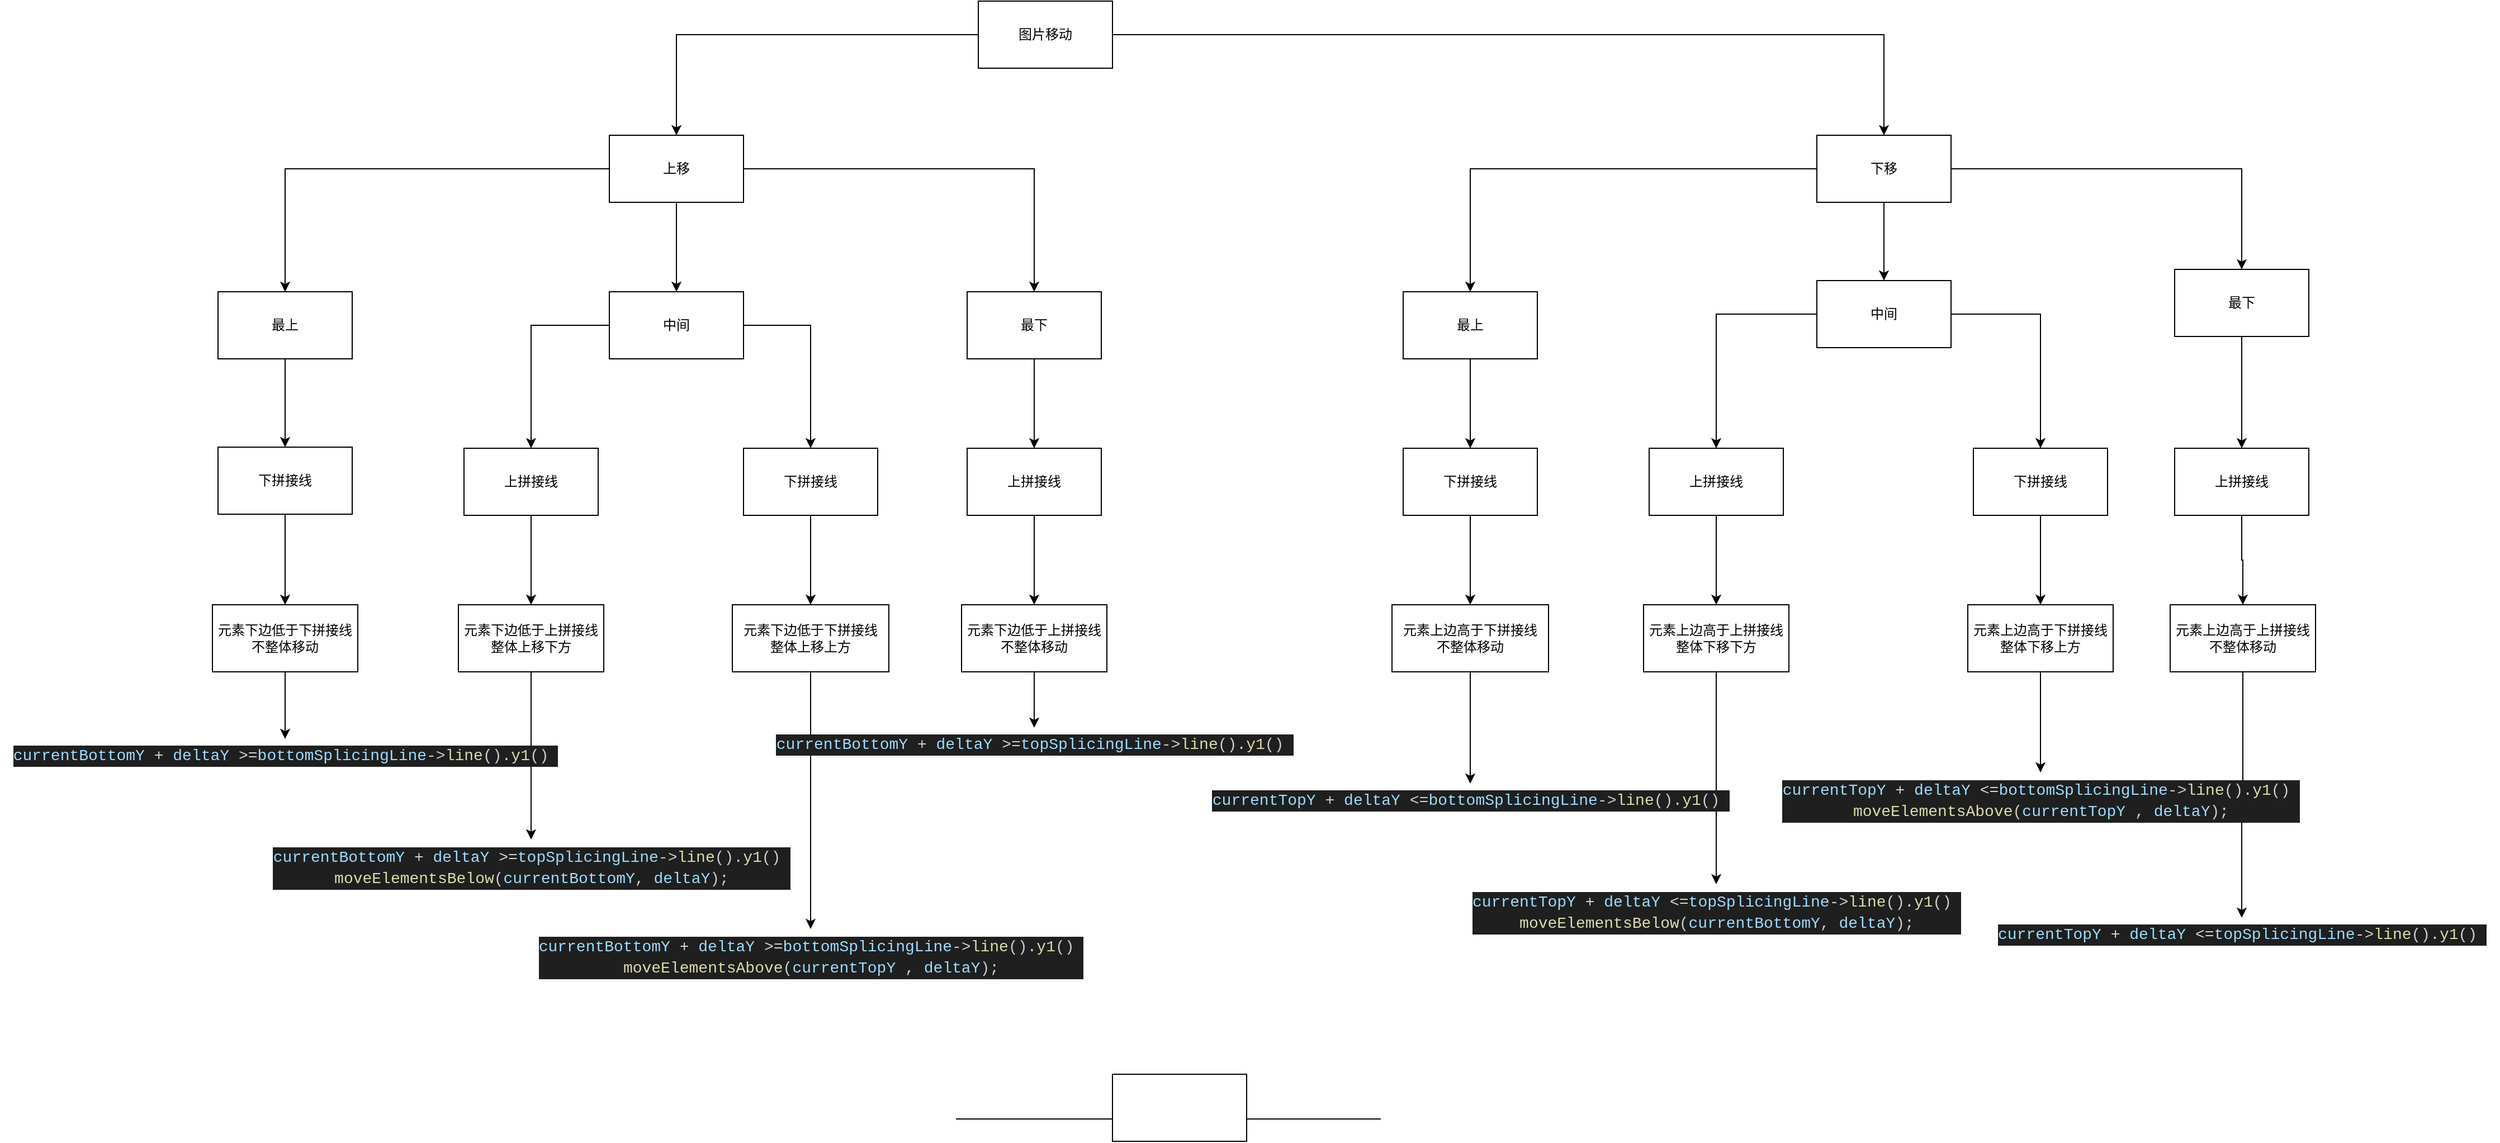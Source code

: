 <mxfile version="28.0.6" pages="3">
  <diagram id="tn3VTdR_491fZxfX5q6Q" name="垂直拼接移动逻辑">
    <mxGraphModel dx="1847" dy="712" grid="1" gridSize="10" guides="1" tooltips="1" connect="1" arrows="1" fold="1" page="1" pageScale="1" pageWidth="827" pageHeight="1169" math="0" shadow="0">
      <root>
        <mxCell id="0" />
        <mxCell id="1" parent="0" />
        <mxCell id="ok9VO7Pe37TgTpJmJTfm-3" value="" style="edgeStyle=orthogonalEdgeStyle;rounded=0;orthogonalLoop=1;jettySize=auto;html=1;" parent="1" source="ok9VO7Pe37TgTpJmJTfm-1" target="ok9VO7Pe37TgTpJmJTfm-2" edge="1">
          <mxGeometry relative="1" as="geometry" />
        </mxCell>
        <mxCell id="ok9VO7Pe37TgTpJmJTfm-5" value="" style="edgeStyle=orthogonalEdgeStyle;rounded=0;orthogonalLoop=1;jettySize=auto;html=1;" parent="1" source="ok9VO7Pe37TgTpJmJTfm-1" target="ok9VO7Pe37TgTpJmJTfm-4" edge="1">
          <mxGeometry relative="1" as="geometry" />
        </mxCell>
        <mxCell id="ok9VO7Pe37TgTpJmJTfm-1" value="图片移动" style="rounded=0;whiteSpace=wrap;html=1;" parent="1" vertex="1">
          <mxGeometry x="270" y="80" width="120" height="60" as="geometry" />
        </mxCell>
        <mxCell id="ok9VO7Pe37TgTpJmJTfm-8" style="edgeStyle=orthogonalEdgeStyle;rounded=0;orthogonalLoop=1;jettySize=auto;html=1;entryX=0.5;entryY=0;entryDx=0;entryDy=0;" parent="1" source="ok9VO7Pe37TgTpJmJTfm-2" target="ok9VO7Pe37TgTpJmJTfm-6" edge="1">
          <mxGeometry relative="1" as="geometry" />
        </mxCell>
        <mxCell id="ok9VO7Pe37TgTpJmJTfm-10" value="" style="edgeStyle=orthogonalEdgeStyle;rounded=0;orthogonalLoop=1;jettySize=auto;html=1;" parent="1" source="ok9VO7Pe37TgTpJmJTfm-2" target="ok9VO7Pe37TgTpJmJTfm-9" edge="1">
          <mxGeometry relative="1" as="geometry" />
        </mxCell>
        <mxCell id="ok9VO7Pe37TgTpJmJTfm-12" value="" style="edgeStyle=orthogonalEdgeStyle;rounded=0;orthogonalLoop=1;jettySize=auto;html=1;" parent="1" source="ok9VO7Pe37TgTpJmJTfm-2" target="ok9VO7Pe37TgTpJmJTfm-11" edge="1">
          <mxGeometry relative="1" as="geometry" />
        </mxCell>
        <mxCell id="ok9VO7Pe37TgTpJmJTfm-2" value="上移" style="whiteSpace=wrap;html=1;rounded=0;" parent="1" vertex="1">
          <mxGeometry x="-60" y="200" width="120" height="60" as="geometry" />
        </mxCell>
        <mxCell id="ok9VO7Pe37TgTpJmJTfm-14" value="" style="edgeStyle=orthogonalEdgeStyle;rounded=0;orthogonalLoop=1;jettySize=auto;html=1;" parent="1" source="ok9VO7Pe37TgTpJmJTfm-4" target="ok9VO7Pe37TgTpJmJTfm-13" edge="1">
          <mxGeometry relative="1" as="geometry" />
        </mxCell>
        <mxCell id="ok9VO7Pe37TgTpJmJTfm-16" value="" style="edgeStyle=orthogonalEdgeStyle;rounded=0;orthogonalLoop=1;jettySize=auto;html=1;" parent="1" source="ok9VO7Pe37TgTpJmJTfm-4" target="ok9VO7Pe37TgTpJmJTfm-15" edge="1">
          <mxGeometry relative="1" as="geometry" />
        </mxCell>
        <mxCell id="ok9VO7Pe37TgTpJmJTfm-18" value="" style="edgeStyle=orthogonalEdgeStyle;rounded=0;orthogonalLoop=1;jettySize=auto;html=1;" parent="1" source="ok9VO7Pe37TgTpJmJTfm-4" target="ok9VO7Pe37TgTpJmJTfm-17" edge="1">
          <mxGeometry relative="1" as="geometry" />
        </mxCell>
        <mxCell id="ok9VO7Pe37TgTpJmJTfm-4" value="下移" style="whiteSpace=wrap;html=1;rounded=0;" parent="1" vertex="1">
          <mxGeometry x="1020" y="200" width="120" height="60" as="geometry" />
        </mxCell>
        <mxCell id="ok9VO7Pe37TgTpJmJTfm-20" value="" style="edgeStyle=orthogonalEdgeStyle;rounded=0;orthogonalLoop=1;jettySize=auto;html=1;" parent="1" source="ok9VO7Pe37TgTpJmJTfm-6" target="ok9VO7Pe37TgTpJmJTfm-19" edge="1">
          <mxGeometry relative="1" as="geometry" />
        </mxCell>
        <mxCell id="ok9VO7Pe37TgTpJmJTfm-6" value="最上" style="whiteSpace=wrap;html=1;rounded=0;" parent="1" vertex="1">
          <mxGeometry x="-410" y="340" width="120" height="60" as="geometry" />
        </mxCell>
        <mxCell id="ok9VO7Pe37TgTpJmJTfm-22" value="" style="edgeStyle=orthogonalEdgeStyle;rounded=0;orthogonalLoop=1;jettySize=auto;html=1;" parent="1" source="ok9VO7Pe37TgTpJmJTfm-9" target="ok9VO7Pe37TgTpJmJTfm-21" edge="1">
          <mxGeometry relative="1" as="geometry" />
        </mxCell>
        <mxCell id="ok9VO7Pe37TgTpJmJTfm-24" value="" style="edgeStyle=orthogonalEdgeStyle;rounded=0;orthogonalLoop=1;jettySize=auto;html=1;" parent="1" source="ok9VO7Pe37TgTpJmJTfm-9" target="ok9VO7Pe37TgTpJmJTfm-23" edge="1">
          <mxGeometry relative="1" as="geometry">
            <Array as="points">
              <mxPoint x="120" y="370" />
            </Array>
          </mxGeometry>
        </mxCell>
        <mxCell id="ok9VO7Pe37TgTpJmJTfm-9" value="中间" style="whiteSpace=wrap;html=1;rounded=0;" parent="1" vertex="1">
          <mxGeometry x="-60" y="340" width="120" height="60" as="geometry" />
        </mxCell>
        <mxCell id="ok9VO7Pe37TgTpJmJTfm-26" value="" style="edgeStyle=orthogonalEdgeStyle;rounded=0;orthogonalLoop=1;jettySize=auto;html=1;" parent="1" source="ok9VO7Pe37TgTpJmJTfm-11" target="ok9VO7Pe37TgTpJmJTfm-25" edge="1">
          <mxGeometry relative="1" as="geometry" />
        </mxCell>
        <mxCell id="ok9VO7Pe37TgTpJmJTfm-11" value="最下" style="whiteSpace=wrap;html=1;rounded=0;" parent="1" vertex="1">
          <mxGeometry x="260" y="340" width="120" height="60" as="geometry" />
        </mxCell>
        <mxCell id="ok9VO7Pe37TgTpJmJTfm-31" value="" style="edgeStyle=orthogonalEdgeStyle;rounded=0;orthogonalLoop=1;jettySize=auto;html=1;" parent="1" source="ok9VO7Pe37TgTpJmJTfm-13" target="ok9VO7Pe37TgTpJmJTfm-30" edge="1">
          <mxGeometry relative="1" as="geometry" />
        </mxCell>
        <mxCell id="ok9VO7Pe37TgTpJmJTfm-33" value="" style="edgeStyle=orthogonalEdgeStyle;rounded=0;orthogonalLoop=1;jettySize=auto;html=1;" parent="1" source="ok9VO7Pe37TgTpJmJTfm-13" target="ok9VO7Pe37TgTpJmJTfm-32" edge="1">
          <mxGeometry relative="1" as="geometry" />
        </mxCell>
        <mxCell id="ok9VO7Pe37TgTpJmJTfm-13" value="中间" style="whiteSpace=wrap;html=1;rounded=0;" parent="1" vertex="1">
          <mxGeometry x="1020" y="330" width="120" height="60" as="geometry" />
        </mxCell>
        <mxCell id="ok9VO7Pe37TgTpJmJTfm-28" value="" style="edgeStyle=orthogonalEdgeStyle;rounded=0;orthogonalLoop=1;jettySize=auto;html=1;" parent="1" source="ok9VO7Pe37TgTpJmJTfm-15" target="ok9VO7Pe37TgTpJmJTfm-27" edge="1">
          <mxGeometry relative="1" as="geometry" />
        </mxCell>
        <mxCell id="ok9VO7Pe37TgTpJmJTfm-15" value="最上" style="whiteSpace=wrap;html=1;rounded=0;" parent="1" vertex="1">
          <mxGeometry x="650" y="340" width="120" height="60" as="geometry" />
        </mxCell>
        <mxCell id="ok9VO7Pe37TgTpJmJTfm-35" value="" style="edgeStyle=orthogonalEdgeStyle;rounded=0;orthogonalLoop=1;jettySize=auto;html=1;" parent="1" source="ok9VO7Pe37TgTpJmJTfm-17" target="ok9VO7Pe37TgTpJmJTfm-34" edge="1">
          <mxGeometry relative="1" as="geometry" />
        </mxCell>
        <mxCell id="ok9VO7Pe37TgTpJmJTfm-17" value="最下" style="whiteSpace=wrap;html=1;rounded=0;" parent="1" vertex="1">
          <mxGeometry x="1340" y="320" width="120" height="60" as="geometry" />
        </mxCell>
        <mxCell id="ok9VO7Pe37TgTpJmJTfm-37" value="" style="edgeStyle=orthogonalEdgeStyle;rounded=0;orthogonalLoop=1;jettySize=auto;html=1;" parent="1" source="ok9VO7Pe37TgTpJmJTfm-19" target="ok9VO7Pe37TgTpJmJTfm-36" edge="1">
          <mxGeometry relative="1" as="geometry" />
        </mxCell>
        <mxCell id="ok9VO7Pe37TgTpJmJTfm-19" value="下拼接线" style="whiteSpace=wrap;html=1;rounded=0;" parent="1" vertex="1">
          <mxGeometry x="-410" y="479" width="120" height="60" as="geometry" />
        </mxCell>
        <mxCell id="ok9VO7Pe37TgTpJmJTfm-39" value="" style="edgeStyle=orthogonalEdgeStyle;rounded=0;orthogonalLoop=1;jettySize=auto;html=1;" parent="1" source="ok9VO7Pe37TgTpJmJTfm-21" target="ok9VO7Pe37TgTpJmJTfm-38" edge="1">
          <mxGeometry relative="1" as="geometry" />
        </mxCell>
        <mxCell id="ok9VO7Pe37TgTpJmJTfm-21" value="上拼接线" style="whiteSpace=wrap;html=1;rounded=0;" parent="1" vertex="1">
          <mxGeometry x="-190" y="480" width="120" height="60" as="geometry" />
        </mxCell>
        <mxCell id="ok9VO7Pe37TgTpJmJTfm-41" value="" style="edgeStyle=orthogonalEdgeStyle;rounded=0;orthogonalLoop=1;jettySize=auto;html=1;" parent="1" source="ok9VO7Pe37TgTpJmJTfm-23" target="ok9VO7Pe37TgTpJmJTfm-40" edge="1">
          <mxGeometry relative="1" as="geometry" />
        </mxCell>
        <mxCell id="ok9VO7Pe37TgTpJmJTfm-23" value="下拼接线" style="whiteSpace=wrap;html=1;rounded=0;" parent="1" vertex="1">
          <mxGeometry x="60" y="480" width="120" height="60" as="geometry" />
        </mxCell>
        <mxCell id="ok9VO7Pe37TgTpJmJTfm-53" value="" style="edgeStyle=orthogonalEdgeStyle;rounded=0;orthogonalLoop=1;jettySize=auto;html=1;" parent="1" source="ok9VO7Pe37TgTpJmJTfm-25" target="ok9VO7Pe37TgTpJmJTfm-52" edge="1">
          <mxGeometry relative="1" as="geometry" />
        </mxCell>
        <mxCell id="ok9VO7Pe37TgTpJmJTfm-25" value="上拼接线" style="whiteSpace=wrap;html=1;rounded=0;" parent="1" vertex="1">
          <mxGeometry x="260" y="480" width="120" height="60" as="geometry" />
        </mxCell>
        <mxCell id="ok9VO7Pe37TgTpJmJTfm-57" value="" style="edgeStyle=orthogonalEdgeStyle;rounded=0;orthogonalLoop=1;jettySize=auto;html=1;" parent="1" source="ok9VO7Pe37TgTpJmJTfm-27" target="ok9VO7Pe37TgTpJmJTfm-56" edge="1">
          <mxGeometry relative="1" as="geometry" />
        </mxCell>
        <mxCell id="ok9VO7Pe37TgTpJmJTfm-27" value="下拼接线" style="whiteSpace=wrap;html=1;rounded=0;" parent="1" vertex="1">
          <mxGeometry x="650" y="480" width="120" height="60" as="geometry" />
        </mxCell>
        <mxCell id="ok9VO7Pe37TgTpJmJTfm-61" value="" style="edgeStyle=orthogonalEdgeStyle;rounded=0;orthogonalLoop=1;jettySize=auto;html=1;" parent="1" source="ok9VO7Pe37TgTpJmJTfm-30" target="ok9VO7Pe37TgTpJmJTfm-60" edge="1">
          <mxGeometry relative="1" as="geometry" />
        </mxCell>
        <mxCell id="ok9VO7Pe37TgTpJmJTfm-30" value="上拼接线" style="whiteSpace=wrap;html=1;rounded=0;" parent="1" vertex="1">
          <mxGeometry x="870" y="480" width="120" height="60" as="geometry" />
        </mxCell>
        <mxCell id="ok9VO7Pe37TgTpJmJTfm-63" value="" style="edgeStyle=orthogonalEdgeStyle;rounded=0;orthogonalLoop=1;jettySize=auto;html=1;" parent="1" source="ok9VO7Pe37TgTpJmJTfm-32" target="ok9VO7Pe37TgTpJmJTfm-62" edge="1">
          <mxGeometry relative="1" as="geometry" />
        </mxCell>
        <mxCell id="ok9VO7Pe37TgTpJmJTfm-32" value="下拼接线" style="whiteSpace=wrap;html=1;rounded=0;" parent="1" vertex="1">
          <mxGeometry x="1160" y="480" width="120" height="60" as="geometry" />
        </mxCell>
        <mxCell id="ok9VO7Pe37TgTpJmJTfm-65" value="" style="edgeStyle=orthogonalEdgeStyle;rounded=0;orthogonalLoop=1;jettySize=auto;html=1;" parent="1" source="ok9VO7Pe37TgTpJmJTfm-34" target="ok9VO7Pe37TgTpJmJTfm-64" edge="1">
          <mxGeometry relative="1" as="geometry" />
        </mxCell>
        <mxCell id="ok9VO7Pe37TgTpJmJTfm-34" value="上拼接线" style="whiteSpace=wrap;html=1;rounded=0;" parent="1" vertex="1">
          <mxGeometry x="1340" y="480" width="120" height="60" as="geometry" />
        </mxCell>
        <mxCell id="ok9VO7Pe37TgTpJmJTfm-45" style="edgeStyle=orthogonalEdgeStyle;rounded=0;orthogonalLoop=1;jettySize=auto;html=1;" parent="1" source="ok9VO7Pe37TgTpJmJTfm-36" target="ok9VO7Pe37TgTpJmJTfm-42" edge="1">
          <mxGeometry relative="1" as="geometry" />
        </mxCell>
        <mxCell id="ok9VO7Pe37TgTpJmJTfm-36" value="元素下边低于下拼接线&lt;div&gt;不整体移动&lt;/div&gt;" style="whiteSpace=wrap;html=1;rounded=0;" parent="1" vertex="1">
          <mxGeometry x="-415" y="620" width="130" height="60" as="geometry" />
        </mxCell>
        <mxCell id="ok9VO7Pe37TgTpJmJTfm-49" style="edgeStyle=orthogonalEdgeStyle;rounded=0;orthogonalLoop=1;jettySize=auto;html=1;" parent="1" source="ok9VO7Pe37TgTpJmJTfm-38" target="ok9VO7Pe37TgTpJmJTfm-44" edge="1">
          <mxGeometry relative="1" as="geometry" />
        </mxCell>
        <mxCell id="ok9VO7Pe37TgTpJmJTfm-38" value="元素下边低于上拼接线&lt;div&gt;整体上移下方&lt;/div&gt;" style="whiteSpace=wrap;html=1;rounded=0;" parent="1" vertex="1">
          <mxGeometry x="-195" y="620" width="130" height="60" as="geometry" />
        </mxCell>
        <mxCell id="ok9VO7Pe37TgTpJmJTfm-51" style="edgeStyle=orthogonalEdgeStyle;rounded=0;orthogonalLoop=1;jettySize=auto;html=1;" parent="1" source="ok9VO7Pe37TgTpJmJTfm-40" target="ok9VO7Pe37TgTpJmJTfm-50" edge="1">
          <mxGeometry relative="1" as="geometry" />
        </mxCell>
        <mxCell id="ok9VO7Pe37TgTpJmJTfm-40" value="元素下边低于下拼接线&lt;div&gt;整体上移上方&lt;/div&gt;" style="whiteSpace=wrap;html=1;rounded=0;" parent="1" vertex="1">
          <mxGeometry x="50" y="620" width="140" height="60" as="geometry" />
        </mxCell>
        <mxCell id="ok9VO7Pe37TgTpJmJTfm-42" value="&lt;div style=&quot;background-color: rgb(31, 31, 31); font-family: &amp;quot;JetBrains Mono&amp;quot;, Consolas, &amp;quot;Courier New&amp;quot;, monospace, Consolas, &amp;quot;Courier New&amp;quot;, monospace; font-size: 14px; line-height: 19px; white-space-collapse: preserve; color: rgb(204, 204, 204);&quot;&gt;&lt;span style=&quot;background-color: transparent; color: rgb(156, 220, 254);&quot;&gt;currentBottomY&lt;/span&gt;&lt;font style=&quot;background-color: transparent;&quot; color=&quot;#cccccc&quot;&gt; &lt;/font&gt;&lt;span style=&quot;background-color: transparent; color: rgb(212, 212, 212);&quot;&gt;+&lt;/span&gt;&lt;font style=&quot;background-color: transparent;&quot; color=&quot;#cccccc&quot;&gt; &lt;/font&gt;&lt;span style=&quot;background-color: transparent; color: rgb(156, 220, 254);&quot;&gt;deltaY&lt;/span&gt;&lt;span style=&quot;color: rgb(204, 204, 204);&quot;&gt; &lt;/span&gt;&lt;font color=&quot;#d4d4d4&quot;&gt;&amp;gt;=&lt;/font&gt;&lt;span style=&quot;color: rgb(156, 220, 254);&quot;&gt;bottomSplicingLine&lt;/span&gt;&lt;span style=&quot;color: rgb(204, 204, 204);&quot;&gt;-&amp;gt;&lt;/span&gt;&lt;span style=&quot;color: rgb(220, 220, 170);&quot;&gt;line&lt;/span&gt;&lt;span style=&quot;color: rgb(204, 204, 204);&quot;&gt;().&lt;/span&gt;&lt;span style=&quot;color: rgb(220, 220, 170);&quot;&gt;y1&lt;/span&gt;&lt;span style=&quot;color: rgb(204, 204, 204);&quot;&gt;()&lt;/span&gt;&lt;span style=&quot;color: rgb(204, 204, 204);&quot;&gt; &lt;/span&gt;&lt;/div&gt;" style="text;html=1;align=center;verticalAlign=middle;resizable=0;points=[];autosize=1;strokeColor=none;fillColor=none;" parent="1" vertex="1">
          <mxGeometry x="-605" y="740" width="510" height="30" as="geometry" />
        </mxCell>
        <mxCell id="ok9VO7Pe37TgTpJmJTfm-44" value="&lt;div style=&quot;background-color: rgb(31, 31, 31); font-family: &amp;quot;JetBrains Mono&amp;quot;, Consolas, &amp;quot;Courier New&amp;quot;, monospace, Consolas, &amp;quot;Courier New&amp;quot;, monospace; font-size: 14px; line-height: 19px; white-space-collapse: preserve; color: rgb(204, 204, 204);&quot;&gt;&lt;span style=&quot;background-color: transparent; color: rgb(156, 220, 254);&quot;&gt;currentBottomY&lt;/span&gt;&lt;font style=&quot;background-color: transparent;&quot; color=&quot;#cccccc&quot;&gt; &lt;/font&gt;&lt;span style=&quot;background-color: transparent; color: rgb(212, 212, 212);&quot;&gt;+&lt;/span&gt;&lt;font style=&quot;background-color: transparent;&quot; color=&quot;#cccccc&quot;&gt; &lt;/font&gt;&lt;span style=&quot;background-color: transparent; color: rgb(156, 220, 254);&quot;&gt;deltaY&lt;/span&gt;&lt;span style=&quot;color: rgb(204, 204, 204);&quot;&gt; &lt;/span&gt;&lt;font color=&quot;#d4d4d4&quot;&gt;&amp;gt;=&lt;/font&gt;&lt;span style=&quot;color: rgb(156, 220, 254);&quot;&gt;topSplicingLine&lt;/span&gt;&lt;span style=&quot;color: rgb(204, 204, 204);&quot;&gt;-&amp;gt;&lt;/span&gt;&lt;span style=&quot;color: rgb(220, 220, 170);&quot;&gt;line&lt;/span&gt;&lt;span style=&quot;color: rgb(204, 204, 204);&quot;&gt;().&lt;/span&gt;&lt;span style=&quot;color: rgb(220, 220, 170);&quot;&gt;y1&lt;/span&gt;&lt;span style=&quot;color: rgb(204, 204, 204);&quot;&gt;()&lt;/span&gt;&lt;span style=&quot;color: rgb(204, 204, 204);&quot;&gt; &lt;/span&gt;&lt;br&gt;&lt;/div&gt;&lt;div style=&quot;background-color: rgb(31, 31, 31); font-family: &amp;quot;JetBrains Mono&amp;quot;, Consolas, &amp;quot;Courier New&amp;quot;, monospace, Consolas, &amp;quot;Courier New&amp;quot;, monospace; font-size: 14px; line-height: 19px; white-space-collapse: preserve; color: rgb(204, 204, 204);&quot;&gt;&lt;div style=&quot;line-height: 19px;&quot;&gt;&lt;span style=&quot;color: #dcdcaa;&quot;&gt;moveElementsBelow&lt;/span&gt;(&lt;span style=&quot;color: #9cdcfe;&quot;&gt;currentBottomY&lt;/span&gt;, &lt;span style=&quot;color: #9cdcfe;&quot;&gt;deltaY&lt;/span&gt;);&lt;/div&gt;&lt;/div&gt;" style="text;html=1;align=center;verticalAlign=middle;resizable=0;points=[];autosize=1;strokeColor=none;fillColor=none;" parent="1" vertex="1">
          <mxGeometry x="-375" y="830" width="490" height="50" as="geometry" />
        </mxCell>
        <mxCell id="ok9VO7Pe37TgTpJmJTfm-50" value="&lt;div style=&quot;background-color: rgb(31, 31, 31); font-family: &amp;quot;JetBrains Mono&amp;quot;, Consolas, &amp;quot;Courier New&amp;quot;, monospace, Consolas, &amp;quot;Courier New&amp;quot;, monospace; font-size: 14px; line-height: 19px; white-space-collapse: preserve; color: rgb(204, 204, 204);&quot;&gt;&lt;span style=&quot;background-color: transparent; color: rgb(156, 220, 254);&quot;&gt;currentBottomY&lt;/span&gt;&lt;font style=&quot;background-color: transparent;&quot; color=&quot;#cccccc&quot;&gt; &lt;/font&gt;&lt;span style=&quot;background-color: transparent; color: rgb(212, 212, 212);&quot;&gt;+&lt;/span&gt;&lt;font style=&quot;background-color: transparent;&quot; color=&quot;#cccccc&quot;&gt; &lt;/font&gt;&lt;span style=&quot;background-color: transparent; color: rgb(156, 220, 254);&quot;&gt;deltaY&lt;/span&gt;&lt;span style=&quot;color: rgb(204, 204, 204);&quot;&gt; &lt;/span&gt;&lt;font color=&quot;#d4d4d4&quot;&gt;&amp;gt;=&lt;/font&gt;&lt;span style=&quot;color: rgb(156, 220, 254);&quot;&gt;bottomSplicingLine&lt;/span&gt;&lt;span style=&quot;color: rgb(204, 204, 204);&quot;&gt;-&amp;gt;&lt;/span&gt;&lt;span style=&quot;color: rgb(220, 220, 170);&quot;&gt;line&lt;/span&gt;&lt;span style=&quot;color: rgb(204, 204, 204);&quot;&gt;().&lt;/span&gt;&lt;span style=&quot;color: rgb(220, 220, 170);&quot;&gt;y1&lt;/span&gt;&lt;span style=&quot;color: rgb(204, 204, 204);&quot;&gt;()&lt;/span&gt;&lt;span style=&quot;color: rgb(204, 204, 204);&quot;&gt; &lt;/span&gt;&lt;/div&gt;&lt;div style=&quot;background-color: rgb(31, 31, 31); font-family: &amp;quot;JetBrains Mono&amp;quot;, Consolas, &amp;quot;Courier New&amp;quot;, monospace, Consolas, &amp;quot;Courier New&amp;quot;, monospace; font-size: 14px; line-height: 19px; white-space-collapse: preserve; color: rgb(204, 204, 204);&quot;&gt;&lt;div style=&quot;line-height: 19px;&quot;&gt;&lt;span style=&quot;color: rgb(220, 220, 170);&quot;&gt;moveElementsAbove&lt;/span&gt;(&lt;span style=&quot;color: rgb(156, 220, 254);&quot;&gt;currentTopY&lt;/span&gt;&lt;span style=&quot;color: rgb(204, 204, 204);&quot;&gt; &lt;/span&gt;, &lt;span style=&quot;color: #9cdcfe;&quot;&gt;deltaY&lt;/span&gt;);&lt;/div&gt;&lt;/div&gt;" style="text;html=1;align=center;verticalAlign=middle;resizable=0;points=[];autosize=1;strokeColor=none;fillColor=none;" parent="1" vertex="1">
          <mxGeometry x="-135" y="910" width="510" height="50" as="geometry" />
        </mxCell>
        <mxCell id="ok9VO7Pe37TgTpJmJTfm-55" style="edgeStyle=orthogonalEdgeStyle;rounded=0;orthogonalLoop=1;jettySize=auto;html=1;" parent="1" source="ok9VO7Pe37TgTpJmJTfm-52" target="ok9VO7Pe37TgTpJmJTfm-54" edge="1">
          <mxGeometry relative="1" as="geometry" />
        </mxCell>
        <mxCell id="ok9VO7Pe37TgTpJmJTfm-52" value="元素下边低于上拼接线&lt;div&gt;不整体移动&lt;/div&gt;" style="whiteSpace=wrap;html=1;rounded=0;" parent="1" vertex="1">
          <mxGeometry x="255" y="620" width="130" height="60" as="geometry" />
        </mxCell>
        <mxCell id="ok9VO7Pe37TgTpJmJTfm-54" value="&lt;div style=&quot;background-color: rgb(31, 31, 31); font-family: &amp;quot;JetBrains Mono&amp;quot;, Consolas, &amp;quot;Courier New&amp;quot;, monospace, Consolas, &amp;quot;Courier New&amp;quot;, monospace; font-size: 14px; line-height: 19px; white-space-collapse: preserve; color: rgb(204, 204, 204);&quot;&gt;&lt;span style=&quot;background-color: transparent; color: rgb(156, 220, 254);&quot;&gt;currentBottomY&lt;/span&gt;&lt;font style=&quot;background-color: transparent;&quot; color=&quot;#cccccc&quot;&gt; &lt;/font&gt;&lt;span style=&quot;background-color: transparent; color: rgb(212, 212, 212);&quot;&gt;+&lt;/span&gt;&lt;font style=&quot;background-color: transparent;&quot; color=&quot;#cccccc&quot;&gt; &lt;/font&gt;&lt;span style=&quot;background-color: transparent; color: rgb(156, 220, 254);&quot;&gt;deltaY&lt;/span&gt;&lt;span style=&quot;color: rgb(204, 204, 204);&quot;&gt; &lt;/span&gt;&lt;font color=&quot;#d4d4d4&quot;&gt;&amp;gt;=&lt;/font&gt;&lt;span style=&quot;color: rgb(156, 220, 254);&quot;&gt;topSplicingLine&lt;/span&gt;&lt;span style=&quot;color: rgb(204, 204, 204);&quot;&gt;-&amp;gt;&lt;/span&gt;&lt;span style=&quot;color: rgb(220, 220, 170);&quot;&gt;line&lt;/span&gt;&lt;span style=&quot;color: rgb(204, 204, 204);&quot;&gt;().&lt;/span&gt;&lt;span style=&quot;color: rgb(220, 220, 170);&quot;&gt;y1&lt;/span&gt;&lt;span style=&quot;color: rgb(204, 204, 204);&quot;&gt;()&lt;/span&gt;&lt;span style=&quot;color: rgb(204, 204, 204);&quot;&gt; &lt;/span&gt;&lt;/div&gt;" style="text;html=1;align=center;verticalAlign=middle;resizable=0;points=[];autosize=1;strokeColor=none;fillColor=none;" parent="1" vertex="1">
          <mxGeometry x="75" y="730" width="490" height="30" as="geometry" />
        </mxCell>
        <mxCell id="ok9VO7Pe37TgTpJmJTfm-68" style="edgeStyle=orthogonalEdgeStyle;rounded=0;orthogonalLoop=1;jettySize=auto;html=1;" parent="1" source="ok9VO7Pe37TgTpJmJTfm-56" target="ok9VO7Pe37TgTpJmJTfm-67" edge="1">
          <mxGeometry relative="1" as="geometry" />
        </mxCell>
        <mxCell id="ok9VO7Pe37TgTpJmJTfm-56" value="元素上边高于下拼接线&lt;div&gt;不整体移动&lt;/div&gt;" style="whiteSpace=wrap;html=1;rounded=0;" parent="1" vertex="1">
          <mxGeometry x="640" y="620" width="140" height="60" as="geometry" />
        </mxCell>
        <mxCell id="ok9VO7Pe37TgTpJmJTfm-70" style="edgeStyle=orthogonalEdgeStyle;rounded=0;orthogonalLoop=1;jettySize=auto;html=1;" parent="1" source="ok9VO7Pe37TgTpJmJTfm-60" target="ok9VO7Pe37TgTpJmJTfm-69" edge="1">
          <mxGeometry relative="1" as="geometry" />
        </mxCell>
        <mxCell id="ok9VO7Pe37TgTpJmJTfm-60" value="元素上边高于上拼接线&lt;div&gt;整体下移下方&lt;/div&gt;" style="whiteSpace=wrap;html=1;rounded=0;" parent="1" vertex="1">
          <mxGeometry x="865" y="620" width="130" height="60" as="geometry" />
        </mxCell>
        <mxCell id="ok9VO7Pe37TgTpJmJTfm-73" style="edgeStyle=orthogonalEdgeStyle;rounded=0;orthogonalLoop=1;jettySize=auto;html=1;" parent="1" source="ok9VO7Pe37TgTpJmJTfm-62" target="ok9VO7Pe37TgTpJmJTfm-72" edge="1">
          <mxGeometry relative="1" as="geometry" />
        </mxCell>
        <mxCell id="ok9VO7Pe37TgTpJmJTfm-62" value="元素上边高于下拼接线&lt;div&gt;整体下移上方&lt;/div&gt;" style="whiteSpace=wrap;html=1;rounded=0;" parent="1" vertex="1">
          <mxGeometry x="1155" y="620" width="130" height="60" as="geometry" />
        </mxCell>
        <mxCell id="ok9VO7Pe37TgTpJmJTfm-75" style="edgeStyle=orthogonalEdgeStyle;rounded=0;orthogonalLoop=1;jettySize=auto;html=1;" parent="1" source="ok9VO7Pe37TgTpJmJTfm-64" target="ok9VO7Pe37TgTpJmJTfm-74" edge="1">
          <mxGeometry relative="1" as="geometry" />
        </mxCell>
        <mxCell id="ok9VO7Pe37TgTpJmJTfm-64" value="元素上边高于上拼接线&lt;div&gt;不整体移动&lt;/div&gt;" style="whiteSpace=wrap;html=1;rounded=0;" parent="1" vertex="1">
          <mxGeometry x="1336" y="620" width="130" height="60" as="geometry" />
        </mxCell>
        <mxCell id="ok9VO7Pe37TgTpJmJTfm-66" value="" style="endArrow=none;html=1;rounded=0;" parent="1" edge="1">
          <mxGeometry width="50" height="50" relative="1" as="geometry">
            <mxPoint x="250" y="1080" as="sourcePoint" />
            <mxPoint x="630" y="1080" as="targetPoint" />
          </mxGeometry>
        </mxCell>
        <mxCell id="ok9VO7Pe37TgTpJmJTfm-58" value="" style="whiteSpace=wrap;html=1;rounded=0;" parent="1" vertex="1">
          <mxGeometry x="390" y="1040" width="120" height="60" as="geometry" />
        </mxCell>
        <mxCell id="ok9VO7Pe37TgTpJmJTfm-67" value="&lt;div style=&quot;background-color: rgb(31, 31, 31); font-family: &amp;quot;JetBrains Mono&amp;quot;, Consolas, &amp;quot;Courier New&amp;quot;, monospace, Consolas, &amp;quot;Courier New&amp;quot;, monospace; font-size: 14px; line-height: 19px; white-space-collapse: preserve; color: rgb(204, 204, 204);&quot;&gt;&lt;font style=&quot;background-color: transparent;&quot; color=&quot;#cccccc&quot;&gt;&lt;span style=&quot;color: rgb(156, 220, 254);&quot;&gt;currentTopY&lt;/span&gt; &lt;/font&gt;&lt;span style=&quot;color: rgb(212, 212, 212); background-color: transparent;&quot;&gt;+&lt;/span&gt;&lt;font style=&quot;background-color: transparent;&quot; color=&quot;#cccccc&quot;&gt; &lt;/font&gt;&lt;span style=&quot;color: rgb(156, 220, 254); background-color: transparent;&quot;&gt;deltaY&lt;/span&gt;&lt;span style=&quot;color: rgb(204, 204, 204);&quot;&gt; &lt;/span&gt;&lt;span style=&quot;color: rgb(204, 204, 204);&quot;&gt;&lt;font color=&quot;#d4d4d4&quot;&gt;&amp;lt;=&lt;/font&gt;&lt;/span&gt;&lt;span style=&quot;color: rgb(156, 220, 254);&quot;&gt;bottomSplicingLine&lt;/span&gt;&lt;span style=&quot;color: rgb(204, 204, 204);&quot;&gt;-&amp;gt;&lt;/span&gt;&lt;span style=&quot;color: rgb(220, 220, 170);&quot;&gt;line&lt;/span&gt;&lt;span style=&quot;color: rgb(204, 204, 204);&quot;&gt;().&lt;/span&gt;&lt;span style=&quot;color: rgb(220, 220, 170);&quot;&gt;y1&lt;/span&gt;&lt;span style=&quot;color: rgb(204, 204, 204);&quot;&gt;()&lt;/span&gt;&lt;span style=&quot;color: rgb(204, 204, 204);&quot;&gt; &lt;/span&gt;&lt;/div&gt;" style="text;html=1;align=center;verticalAlign=middle;resizable=0;points=[];autosize=1;strokeColor=none;fillColor=none;" parent="1" vertex="1">
          <mxGeometry x="465" y="780" width="490" height="30" as="geometry" />
        </mxCell>
        <mxCell id="ok9VO7Pe37TgTpJmJTfm-69" value="&lt;div style=&quot;background-color: rgb(31, 31, 31); font-family: &amp;quot;JetBrains Mono&amp;quot;, Consolas, &amp;quot;Courier New&amp;quot;, monospace, Consolas, &amp;quot;Courier New&amp;quot;, monospace; font-size: 14px; line-height: 19px; white-space-collapse: preserve; color: rgb(204, 204, 204);&quot;&gt;&lt;span style=&quot;color: rgb(212, 212, 212); background-color: transparent;&quot;&gt;&lt;span style=&quot;color: rgb(156, 220, 254);&quot;&gt;currentTopY&lt;/span&gt;&lt;span style=&quot;color: rgb(204, 204, 204);&quot;&gt; &lt;/span&gt;+&lt;/span&gt;&lt;font style=&quot;background-color: transparent;&quot; color=&quot;#cccccc&quot;&gt; &lt;/font&gt;&lt;span style=&quot;color: rgb(156, 220, 254); background-color: transparent;&quot;&gt;deltaY&lt;/span&gt;&lt;span style=&quot;color: rgb(204, 204, 204);&quot;&gt; &lt;/span&gt;&lt;span style=&quot;color: rgb(204, 204, 204);&quot;&gt;&lt;font color=&quot;#d4d4d4&quot;&gt;&amp;lt;=&lt;/font&gt;&lt;/span&gt;&lt;span style=&quot;color: rgb(156, 220, 254);&quot;&gt;topSplicingLine&lt;/span&gt;&lt;span style=&quot;color: rgb(204, 204, 204);&quot;&gt;-&amp;gt;&lt;/span&gt;&lt;span style=&quot;color: rgb(220, 220, 170);&quot;&gt;line&lt;/span&gt;&lt;span style=&quot;color: rgb(204, 204, 204);&quot;&gt;().&lt;/span&gt;&lt;span style=&quot;color: rgb(220, 220, 170);&quot;&gt;y1&lt;/span&gt;&lt;span style=&quot;color: rgb(204, 204, 204);&quot;&gt;()&lt;/span&gt;&lt;span style=&quot;color: rgb(204, 204, 204);&quot;&gt; &lt;/span&gt;&lt;/div&gt;&lt;div style=&quot;background-color: rgb(31, 31, 31); font-family: &amp;quot;JetBrains Mono&amp;quot;, Consolas, &amp;quot;Courier New&amp;quot;, monospace, Consolas, &amp;quot;Courier New&amp;quot;, monospace; font-size: 14px; line-height: 19px; white-space-collapse: preserve; color: rgb(204, 204, 204);&quot;&gt;&lt;div style=&quot;line-height: 19px;&quot;&gt;&lt;span style=&quot;color: rgb(220, 220, 170);&quot;&gt;moveElementsBelow&lt;/span&gt;(&lt;span style=&quot;color: #9cdcfe;&quot;&gt;currentBottomY&lt;/span&gt;, &lt;span style=&quot;color: #9cdcfe;&quot;&gt;deltaY&lt;/span&gt;);&lt;/div&gt;&lt;/div&gt;" style="text;html=1;align=center;verticalAlign=middle;resizable=0;points=[];autosize=1;strokeColor=none;fillColor=none;" parent="1" vertex="1">
          <mxGeometry x="700" y="870" width="460" height="50" as="geometry" />
        </mxCell>
        <mxCell id="ok9VO7Pe37TgTpJmJTfm-72" value="&lt;div style=&quot;background-color: rgb(31, 31, 31); font-family: &amp;quot;JetBrains Mono&amp;quot;, Consolas, &amp;quot;Courier New&amp;quot;, monospace, Consolas, &amp;quot;Courier New&amp;quot;, monospace; font-size: 14px; line-height: 19px; white-space-collapse: preserve; color: rgb(204, 204, 204);&quot;&gt;&lt;span style=&quot;color: rgb(212, 212, 212); background-color: transparent;&quot;&gt;&lt;span style=&quot;color: rgb(156, 220, 254);&quot;&gt;currentTopY&lt;/span&gt;&lt;span style=&quot;color: rgb(204, 204, 204);&quot;&gt; &lt;/span&gt;+&lt;/span&gt;&lt;font style=&quot;background-color: transparent;&quot; color=&quot;#cccccc&quot;&gt; &lt;/font&gt;&lt;span style=&quot;color: rgb(156, 220, 254); background-color: transparent;&quot;&gt;deltaY&lt;/span&gt;&lt;span style=&quot;color: rgb(204, 204, 204);&quot;&gt; &lt;/span&gt;&lt;span style=&quot;color: rgb(204, 204, 204);&quot;&gt;&lt;font color=&quot;#d4d4d4&quot;&gt;&amp;lt;=&lt;/font&gt;&lt;/span&gt;&lt;span style=&quot;color: rgb(156, 220, 254);&quot;&gt;bottomSplicingLine&lt;/span&gt;&lt;span style=&quot;color: rgb(204, 204, 204);&quot;&gt;-&amp;gt;&lt;/span&gt;&lt;span style=&quot;color: rgb(220, 220, 170);&quot;&gt;line&lt;/span&gt;&lt;span style=&quot;color: rgb(204, 204, 204);&quot;&gt;().&lt;/span&gt;&lt;span style=&quot;color: rgb(220, 220, 170);&quot;&gt;y1&lt;/span&gt;&lt;span style=&quot;color: rgb(204, 204, 204);&quot;&gt;()&lt;/span&gt;&lt;span style=&quot;color: rgb(204, 204, 204);&quot;&gt; &lt;/span&gt;&lt;/div&gt;&lt;div style=&quot;background-color: rgb(31, 31, 31); font-family: &amp;quot;JetBrains Mono&amp;quot;, Consolas, &amp;quot;Courier New&amp;quot;, monospace, Consolas, &amp;quot;Courier New&amp;quot;, monospace; font-size: 14px; line-height: 19px; white-space-collapse: preserve; color: rgb(204, 204, 204);&quot;&gt;&lt;div style=&quot;line-height: 19px;&quot;&gt;&lt;span style=&quot;color: rgb(220, 220, 170); background-color: light-dark(rgb(31, 31, 31), rgb(210, 210, 210));&quot;&gt;moveElementsAbove&lt;/span&gt;(&lt;span style=&quot;color: rgb(156, 220, 254);&quot;&gt;currentTopY&lt;/span&gt;&lt;span style=&quot;color: rgb(204, 204, 204);&quot;&gt; &lt;/span&gt;, &lt;span style=&quot;color: rgb(156, 220, 254);&quot;&gt;deltaY&lt;/span&gt;);&lt;/div&gt;&lt;/div&gt;" style="text;html=1;align=center;verticalAlign=middle;resizable=0;points=[];autosize=1;strokeColor=none;fillColor=none;" parent="1" vertex="1">
          <mxGeometry x="975" y="770" width="490" height="50" as="geometry" />
        </mxCell>
        <mxCell id="ok9VO7Pe37TgTpJmJTfm-74" value="&lt;div style=&quot;background-color: rgb(31, 31, 31); font-family: &amp;quot;JetBrains Mono&amp;quot;, Consolas, &amp;quot;Courier New&amp;quot;, monospace, Consolas, &amp;quot;Courier New&amp;quot;, monospace; font-size: 14px; line-height: 19px; white-space-collapse: preserve; color: rgb(204, 204, 204);&quot;&gt;&lt;font style=&quot;background-color: transparent;&quot; color=&quot;#cccccc&quot;&gt;&lt;span style=&quot;color: rgb(156, 220, 254);&quot;&gt;currentTopY&lt;/span&gt; &lt;/font&gt;&lt;span style=&quot;color: rgb(212, 212, 212); background-color: transparent;&quot;&gt;+&lt;/span&gt;&lt;font style=&quot;background-color: transparent;&quot; color=&quot;#cccccc&quot;&gt; &lt;/font&gt;&lt;span style=&quot;color: rgb(156, 220, 254); background-color: transparent;&quot;&gt;deltaY&lt;/span&gt;&lt;span style=&quot;color: rgb(204, 204, 204);&quot;&gt; &lt;/span&gt;&lt;span style=&quot;color: rgb(204, 204, 204);&quot;&gt;&lt;font color=&quot;#d4d4d4&quot;&gt;&amp;lt;=&lt;/font&gt;&lt;/span&gt;&lt;span style=&quot;color: rgb(156, 220, 254);&quot;&gt;topSplicingLine&lt;/span&gt;&lt;span style=&quot;color: rgb(204, 204, 204);&quot;&gt;-&amp;gt;&lt;/span&gt;&lt;span style=&quot;color: rgb(220, 220, 170);&quot;&gt;line&lt;/span&gt;&lt;span style=&quot;color: rgb(204, 204, 204);&quot;&gt;().&lt;/span&gt;&lt;span style=&quot;color: rgb(220, 220, 170);&quot;&gt;y1&lt;/span&gt;&lt;span style=&quot;color: rgb(204, 204, 204);&quot;&gt;()&lt;/span&gt;&lt;span style=&quot;color: rgb(204, 204, 204);&quot;&gt; &lt;/span&gt;&lt;/div&gt;" style="text;html=1;align=center;verticalAlign=middle;resizable=0;points=[];autosize=1;strokeColor=none;fillColor=none;" parent="1" vertex="1">
          <mxGeometry x="1170" y="900" width="460" height="30" as="geometry" />
        </mxCell>
      </root>
    </mxGraphModel>
  </diagram>
  <diagram id="z4k4Fh-E4nRNE1rffntP" name="水平移动逻辑">
    <mxGraphModel dx="4760" dy="2253" grid="1" gridSize="10" guides="1" tooltips="1" connect="1" arrows="1" fold="1" page="1" pageScale="1" pageWidth="827" pageHeight="1169" math="0" shadow="0">
      <root>
        <mxCell id="0" />
        <mxCell id="1" parent="0" />
        <mxCell id="7r4NAoFOjNJ4OGU_1Jsc-1" value="" style="edgeStyle=orthogonalEdgeStyle;rounded=0;orthogonalLoop=1;jettySize=auto;html=1;" edge="1" parent="1" source="7r4NAoFOjNJ4OGU_1Jsc-3" target="7r4NAoFOjNJ4OGU_1Jsc-7">
          <mxGeometry relative="1" as="geometry" />
        </mxCell>
        <mxCell id="7r4NAoFOjNJ4OGU_1Jsc-2" value="" style="edgeStyle=orthogonalEdgeStyle;rounded=0;orthogonalLoop=1;jettySize=auto;html=1;" edge="1" parent="1" source="7r4NAoFOjNJ4OGU_1Jsc-3" target="7r4NAoFOjNJ4OGU_1Jsc-11">
          <mxGeometry relative="1" as="geometry" />
        </mxCell>
        <mxCell id="7r4NAoFOjNJ4OGU_1Jsc-3" value="图片移动" style="rounded=0;whiteSpace=wrap;html=1;" vertex="1" parent="1">
          <mxGeometry x="1015" y="330" width="120" height="60" as="geometry" />
        </mxCell>
        <mxCell id="7r4NAoFOjNJ4OGU_1Jsc-4" style="edgeStyle=orthogonalEdgeStyle;rounded=0;orthogonalLoop=1;jettySize=auto;html=1;entryX=0.5;entryY=0;entryDx=0;entryDy=0;" edge="1" parent="1" source="7r4NAoFOjNJ4OGU_1Jsc-7" target="7r4NAoFOjNJ4OGU_1Jsc-13">
          <mxGeometry relative="1" as="geometry" />
        </mxCell>
        <mxCell id="7r4NAoFOjNJ4OGU_1Jsc-5" value="" style="edgeStyle=orthogonalEdgeStyle;rounded=0;orthogonalLoop=1;jettySize=auto;html=1;" edge="1" parent="1" source="7r4NAoFOjNJ4OGU_1Jsc-7" target="7r4NAoFOjNJ4OGU_1Jsc-16">
          <mxGeometry relative="1" as="geometry" />
        </mxCell>
        <mxCell id="7r4NAoFOjNJ4OGU_1Jsc-6" value="" style="edgeStyle=orthogonalEdgeStyle;rounded=0;orthogonalLoop=1;jettySize=auto;html=1;" edge="1" parent="1" source="7r4NAoFOjNJ4OGU_1Jsc-7" target="7r4NAoFOjNJ4OGU_1Jsc-18">
          <mxGeometry relative="1" as="geometry" />
        </mxCell>
        <mxCell id="7r4NAoFOjNJ4OGU_1Jsc-7" value="左移" style="whiteSpace=wrap;html=1;rounded=0;" vertex="1" parent="1">
          <mxGeometry x="685" y="450" width="120" height="60" as="geometry" />
        </mxCell>
        <mxCell id="7r4NAoFOjNJ4OGU_1Jsc-8" value="" style="edgeStyle=orthogonalEdgeStyle;rounded=0;orthogonalLoop=1;jettySize=auto;html=1;" edge="1" parent="1" source="7r4NAoFOjNJ4OGU_1Jsc-11" target="7r4NAoFOjNJ4OGU_1Jsc-21">
          <mxGeometry relative="1" as="geometry" />
        </mxCell>
        <mxCell id="7r4NAoFOjNJ4OGU_1Jsc-9" value="" style="edgeStyle=orthogonalEdgeStyle;rounded=0;orthogonalLoop=1;jettySize=auto;html=1;" edge="1" parent="1" source="7r4NAoFOjNJ4OGU_1Jsc-11" target="7r4NAoFOjNJ4OGU_1Jsc-23">
          <mxGeometry relative="1" as="geometry" />
        </mxCell>
        <mxCell id="7r4NAoFOjNJ4OGU_1Jsc-10" value="" style="edgeStyle=orthogonalEdgeStyle;rounded=0;orthogonalLoop=1;jettySize=auto;html=1;" edge="1" parent="1" source="7r4NAoFOjNJ4OGU_1Jsc-11" target="7r4NAoFOjNJ4OGU_1Jsc-25">
          <mxGeometry relative="1" as="geometry" />
        </mxCell>
        <mxCell id="7r4NAoFOjNJ4OGU_1Jsc-11" value="右移" style="whiteSpace=wrap;html=1;rounded=0;" vertex="1" parent="1">
          <mxGeometry x="1765" y="450" width="120" height="60" as="geometry" />
        </mxCell>
        <mxCell id="7r4NAoFOjNJ4OGU_1Jsc-12" value="" style="edgeStyle=orthogonalEdgeStyle;rounded=0;orthogonalLoop=1;jettySize=auto;html=1;" edge="1" parent="1" source="7r4NAoFOjNJ4OGU_1Jsc-13" target="7r4NAoFOjNJ4OGU_1Jsc-27">
          <mxGeometry relative="1" as="geometry" />
        </mxCell>
        <mxCell id="7r4NAoFOjNJ4OGU_1Jsc-13" value="最左" style="whiteSpace=wrap;html=1;rounded=0;" vertex="1" parent="1">
          <mxGeometry x="335" y="590" width="120" height="60" as="geometry" />
        </mxCell>
        <mxCell id="7r4NAoFOjNJ4OGU_1Jsc-14" value="" style="edgeStyle=orthogonalEdgeStyle;rounded=0;orthogonalLoop=1;jettySize=auto;html=1;" edge="1" parent="1" source="7r4NAoFOjNJ4OGU_1Jsc-16" target="7r4NAoFOjNJ4OGU_1Jsc-29">
          <mxGeometry relative="1" as="geometry" />
        </mxCell>
        <mxCell id="7r4NAoFOjNJ4OGU_1Jsc-15" value="" style="edgeStyle=orthogonalEdgeStyle;rounded=0;orthogonalLoop=1;jettySize=auto;html=1;" edge="1" parent="1" source="7r4NAoFOjNJ4OGU_1Jsc-16" target="7r4NAoFOjNJ4OGU_1Jsc-31">
          <mxGeometry relative="1" as="geometry">
            <Array as="points">
              <mxPoint x="865" y="620" />
            </Array>
          </mxGeometry>
        </mxCell>
        <mxCell id="7r4NAoFOjNJ4OGU_1Jsc-16" value="中间" style="whiteSpace=wrap;html=1;rounded=0;" vertex="1" parent="1">
          <mxGeometry x="685" y="590" width="120" height="60" as="geometry" />
        </mxCell>
        <mxCell id="7r4NAoFOjNJ4OGU_1Jsc-17" value="" style="edgeStyle=orthogonalEdgeStyle;rounded=0;orthogonalLoop=1;jettySize=auto;html=1;" edge="1" parent="1" source="7r4NAoFOjNJ4OGU_1Jsc-18" target="7r4NAoFOjNJ4OGU_1Jsc-33">
          <mxGeometry relative="1" as="geometry" />
        </mxCell>
        <mxCell id="7r4NAoFOjNJ4OGU_1Jsc-18" value="最右" style="whiteSpace=wrap;html=1;rounded=0;" vertex="1" parent="1">
          <mxGeometry x="1005" y="590" width="120" height="60" as="geometry" />
        </mxCell>
        <mxCell id="7r4NAoFOjNJ4OGU_1Jsc-19" value="" style="edgeStyle=orthogonalEdgeStyle;rounded=0;orthogonalLoop=1;jettySize=auto;html=1;" edge="1" parent="1" source="7r4NAoFOjNJ4OGU_1Jsc-21" target="7r4NAoFOjNJ4OGU_1Jsc-37">
          <mxGeometry relative="1" as="geometry" />
        </mxCell>
        <mxCell id="7r4NAoFOjNJ4OGU_1Jsc-20" value="" style="edgeStyle=orthogonalEdgeStyle;rounded=0;orthogonalLoop=1;jettySize=auto;html=1;" edge="1" parent="1" source="7r4NAoFOjNJ4OGU_1Jsc-21" target="7r4NAoFOjNJ4OGU_1Jsc-39">
          <mxGeometry relative="1" as="geometry" />
        </mxCell>
        <mxCell id="7r4NAoFOjNJ4OGU_1Jsc-21" value="中间" style="whiteSpace=wrap;html=1;rounded=0;" vertex="1" parent="1">
          <mxGeometry x="1765" y="580" width="120" height="60" as="geometry" />
        </mxCell>
        <mxCell id="7r4NAoFOjNJ4OGU_1Jsc-22" value="" style="edgeStyle=orthogonalEdgeStyle;rounded=0;orthogonalLoop=1;jettySize=auto;html=1;" edge="1" parent="1" source="7r4NAoFOjNJ4OGU_1Jsc-23" target="7r4NAoFOjNJ4OGU_1Jsc-35">
          <mxGeometry relative="1" as="geometry" />
        </mxCell>
        <mxCell id="7r4NAoFOjNJ4OGU_1Jsc-23" value="最左" style="whiteSpace=wrap;html=1;rounded=0;" vertex="1" parent="1">
          <mxGeometry x="1395" y="590" width="120" height="60" as="geometry" />
        </mxCell>
        <mxCell id="7r4NAoFOjNJ4OGU_1Jsc-24" value="" style="edgeStyle=orthogonalEdgeStyle;rounded=0;orthogonalLoop=1;jettySize=auto;html=1;" edge="1" parent="1" source="7r4NAoFOjNJ4OGU_1Jsc-25" target="7r4NAoFOjNJ4OGU_1Jsc-41">
          <mxGeometry relative="1" as="geometry" />
        </mxCell>
        <mxCell id="7r4NAoFOjNJ4OGU_1Jsc-25" value="最右" style="whiteSpace=wrap;html=1;rounded=0;" vertex="1" parent="1">
          <mxGeometry x="2085" y="570" width="120" height="60" as="geometry" />
        </mxCell>
        <mxCell id="7r4NAoFOjNJ4OGU_1Jsc-26" value="" style="edgeStyle=orthogonalEdgeStyle;rounded=0;orthogonalLoop=1;jettySize=auto;html=1;" edge="1" parent="1" source="7r4NAoFOjNJ4OGU_1Jsc-27" target="7r4NAoFOjNJ4OGU_1Jsc-42">
          <mxGeometry relative="1" as="geometry" />
        </mxCell>
        <mxCell id="7r4NAoFOjNJ4OGU_1Jsc-27" value="右拼接线" style="whiteSpace=wrap;html=1;rounded=0;" vertex="1" parent="1">
          <mxGeometry x="335" y="729" width="120" height="60" as="geometry" />
        </mxCell>
        <mxCell id="7r4NAoFOjNJ4OGU_1Jsc-28" value="" style="edgeStyle=orthogonalEdgeStyle;rounded=0;orthogonalLoop=1;jettySize=auto;html=1;" edge="1" parent="1" source="7r4NAoFOjNJ4OGU_1Jsc-29" target="7r4NAoFOjNJ4OGU_1Jsc-43">
          <mxGeometry relative="1" as="geometry" />
        </mxCell>
        <mxCell id="7r4NAoFOjNJ4OGU_1Jsc-29" value="左拼接线" style="whiteSpace=wrap;html=1;rounded=0;" vertex="1" parent="1">
          <mxGeometry x="555" y="730" width="120" height="60" as="geometry" />
        </mxCell>
        <mxCell id="7r4NAoFOjNJ4OGU_1Jsc-30" value="" style="edgeStyle=orthogonalEdgeStyle;rounded=0;orthogonalLoop=1;jettySize=auto;html=1;" edge="1" parent="1" source="7r4NAoFOjNJ4OGU_1Jsc-31" target="7r4NAoFOjNJ4OGU_1Jsc-44">
          <mxGeometry relative="1" as="geometry" />
        </mxCell>
        <mxCell id="7r4NAoFOjNJ4OGU_1Jsc-31" value="右拼接线" style="whiteSpace=wrap;html=1;rounded=0;" vertex="1" parent="1">
          <mxGeometry x="805" y="730" width="120" height="60" as="geometry" />
        </mxCell>
        <mxCell id="7r4NAoFOjNJ4OGU_1Jsc-32" value="" style="edgeStyle=orthogonalEdgeStyle;rounded=0;orthogonalLoop=1;jettySize=auto;html=1;" edge="1" parent="1" source="7r4NAoFOjNJ4OGU_1Jsc-33" target="7r4NAoFOjNJ4OGU_1Jsc-45">
          <mxGeometry relative="1" as="geometry" />
        </mxCell>
        <mxCell id="7r4NAoFOjNJ4OGU_1Jsc-33" value="左拼接线" style="whiteSpace=wrap;html=1;rounded=0;" vertex="1" parent="1">
          <mxGeometry x="1005" y="730" width="120" height="60" as="geometry" />
        </mxCell>
        <mxCell id="7r4NAoFOjNJ4OGU_1Jsc-34" value="" style="edgeStyle=orthogonalEdgeStyle;rounded=0;orthogonalLoop=1;jettySize=auto;html=1;" edge="1" parent="1" source="7r4NAoFOjNJ4OGU_1Jsc-35" target="7r4NAoFOjNJ4OGU_1Jsc-46">
          <mxGeometry relative="1" as="geometry" />
        </mxCell>
        <mxCell id="7r4NAoFOjNJ4OGU_1Jsc-35" value="右拼接线" style="whiteSpace=wrap;html=1;rounded=0;" vertex="1" parent="1">
          <mxGeometry x="1395" y="730" width="120" height="60" as="geometry" />
        </mxCell>
        <mxCell id="7r4NAoFOjNJ4OGU_1Jsc-36" value="" style="edgeStyle=orthogonalEdgeStyle;rounded=0;orthogonalLoop=1;jettySize=auto;html=1;" edge="1" parent="1" source="7r4NAoFOjNJ4OGU_1Jsc-37" target="7r4NAoFOjNJ4OGU_1Jsc-47">
          <mxGeometry relative="1" as="geometry" />
        </mxCell>
        <mxCell id="7r4NAoFOjNJ4OGU_1Jsc-37" value="左拼接线" style="whiteSpace=wrap;html=1;rounded=0;" vertex="1" parent="1">
          <mxGeometry x="1615" y="730" width="120" height="60" as="geometry" />
        </mxCell>
        <mxCell id="7r4NAoFOjNJ4OGU_1Jsc-38" value="" style="edgeStyle=orthogonalEdgeStyle;rounded=0;orthogonalLoop=1;jettySize=auto;html=1;" edge="1" parent="1" source="7r4NAoFOjNJ4OGU_1Jsc-39" target="7r4NAoFOjNJ4OGU_1Jsc-48">
          <mxGeometry relative="1" as="geometry" />
        </mxCell>
        <mxCell id="7r4NAoFOjNJ4OGU_1Jsc-39" value="右拼接线" style="whiteSpace=wrap;html=1;rounded=0;" vertex="1" parent="1">
          <mxGeometry x="1905" y="730" width="120" height="60" as="geometry" />
        </mxCell>
        <mxCell id="7r4NAoFOjNJ4OGU_1Jsc-40" value="" style="edgeStyle=orthogonalEdgeStyle;rounded=0;orthogonalLoop=1;jettySize=auto;html=1;" edge="1" parent="1" source="7r4NAoFOjNJ4OGU_1Jsc-41" target="7r4NAoFOjNJ4OGU_1Jsc-49">
          <mxGeometry relative="1" as="geometry" />
        </mxCell>
        <mxCell id="7r4NAoFOjNJ4OGU_1Jsc-41" value="左拼接线" style="whiteSpace=wrap;html=1;rounded=0;" vertex="1" parent="1">
          <mxGeometry x="2085" y="730" width="120" height="60" as="geometry" />
        </mxCell>
        <mxCell id="7r4NAoFOjNJ4OGU_1Jsc-42" value="元素右边高于右拼接线&lt;div&gt;不整体移动&lt;/div&gt;" style="whiteSpace=wrap;html=1;rounded=0;" vertex="1" parent="1">
          <mxGeometry x="330" y="870" width="130" height="60" as="geometry" />
        </mxCell>
        <mxCell id="7r4NAoFOjNJ4OGU_1Jsc-43" value="元素右边高于左拼接线&lt;div&gt;整体左移右方&lt;/div&gt;" style="whiteSpace=wrap;html=1;rounded=0;" vertex="1" parent="1">
          <mxGeometry x="550" y="870" width="130" height="60" as="geometry" />
        </mxCell>
        <mxCell id="7r4NAoFOjNJ4OGU_1Jsc-44" value="元素右边高于左拼接线&lt;div&gt;整体左移左方&lt;/div&gt;" style="whiteSpace=wrap;html=1;rounded=0;" vertex="1" parent="1">
          <mxGeometry x="795" y="870" width="140" height="60" as="geometry" />
        </mxCell>
        <mxCell id="7r4NAoFOjNJ4OGU_1Jsc-45" value="元素右边高于左拼接线&lt;div&gt;不整体移动&lt;/div&gt;" style="whiteSpace=wrap;html=1;rounded=0;" vertex="1" parent="1">
          <mxGeometry x="1000" y="870" width="130" height="60" as="geometry" />
        </mxCell>
        <mxCell id="7r4NAoFOjNJ4OGU_1Jsc-46" value="元素左边低于右拼接线&lt;div&gt;不整体移动&lt;/div&gt;" style="whiteSpace=wrap;html=1;rounded=0;" vertex="1" parent="1">
          <mxGeometry x="1385" y="870" width="140" height="60" as="geometry" />
        </mxCell>
        <mxCell id="7r4NAoFOjNJ4OGU_1Jsc-47" value="元素左边低于左拼接线&lt;div&gt;整体右移右方&lt;/div&gt;" style="whiteSpace=wrap;html=1;rounded=0;" vertex="1" parent="1">
          <mxGeometry x="1610" y="870" width="130" height="60" as="geometry" />
        </mxCell>
        <mxCell id="7r4NAoFOjNJ4OGU_1Jsc-48" value="元素左边低于右拼接线&lt;div&gt;整体右移左方&lt;/div&gt;" style="whiteSpace=wrap;html=1;rounded=0;" vertex="1" parent="1">
          <mxGeometry x="1900" y="870" width="130" height="60" as="geometry" />
        </mxCell>
        <mxCell id="7r4NAoFOjNJ4OGU_1Jsc-49" value="元素左边低于左拼接线&lt;div&gt;不整体移动&lt;/div&gt;" style="whiteSpace=wrap;html=1;rounded=0;" vertex="1" parent="1">
          <mxGeometry x="2081" y="870" width="130" height="60" as="geometry" />
        </mxCell>
        <mxCell id="7r4NAoFOjNJ4OGU_1Jsc-52" value="左为低&lt;div&gt;右为高&lt;/div&gt;" style="text;html=1;align=center;verticalAlign=middle;resizable=0;points=[];autosize=1;strokeColor=none;fillColor=none;" vertex="1" parent="1">
          <mxGeometry x="767" y="180" width="60" height="40" as="geometry" />
        </mxCell>
        <mxCell id="_FZ0MaBvtJ54A3tryOLX-1" value="&lt;div style=&quot;color: #cccccc;background-color: #1f1f1f;font-family: JetBrains Mono,Consolas, &#39;Courier New&#39;, monospace, Consolas, &#39;Courier New&#39;, monospace;font-weight: normal;font-size: 14px;line-height: 19px;white-space: pre;&quot;&gt;&lt;div style=&quot;line-height: 19px;&quot;&gt;&lt;span style=&quot;color: #9cdcfe;&quot;&gt;currentRightX&lt;/span&gt; &lt;span style=&quot;color: #d4d4d4;&quot;&gt;+&lt;/span&gt; &lt;span style=&quot;color: #9cdcfe;&quot;&gt;deltaX&lt;/span&gt; &lt;span style=&quot;color: #d4d4d4;&quot;&gt;&amp;gt;=&lt;/span&gt; &lt;span style=&quot;color: #9cdcfe;&quot;&gt;rightSplicingLine&lt;/span&gt;-&amp;gt;&lt;span style=&quot;color: #dcdcaa;&quot;&gt;line&lt;/span&gt;().&lt;span style=&quot;color: #dcdcaa;&quot;&gt;x1&lt;/span&gt;()&lt;/div&gt;&lt;/div&gt;" style="text;whiteSpace=wrap;html=1;" vertex="1" parent="1">
          <mxGeometry x="30" y="940" width="500" height="40" as="geometry" />
        </mxCell>
        <mxCell id="_FZ0MaBvtJ54A3tryOLX-2" value="&lt;div style=&quot;color: #cccccc;background-color: #1f1f1f;font-family: JetBrains Mono,Consolas, &#39;Courier New&#39;, monospace, Consolas, &#39;Courier New&#39;, monospace;font-weight: normal;font-size: 14px;line-height: 19px;white-space: pre;&quot;&gt;&lt;div&gt;&lt;span style=&quot;color: #9cdcfe;&quot;&gt;currentRightX&lt;/span&gt;&lt;span style=&quot;color: #cccccc;&quot;&gt; &lt;/span&gt;&lt;span style=&quot;color: #d4d4d4;&quot;&gt;+&lt;/span&gt;&lt;span style=&quot;color: #cccccc;&quot;&gt; &lt;/span&gt;&lt;span style=&quot;color: #9cdcfe;&quot;&gt;deltaX&lt;/span&gt;&lt;span style=&quot;color: #cccccc;&quot;&gt; &lt;/span&gt;&lt;span style=&quot;color: #d4d4d4;&quot;&gt;&amp;gt;=&lt;/span&gt;&lt;span style=&quot;color: #cccccc;&quot;&gt; &lt;/span&gt;&lt;span style=&quot;color: #9cdcfe;&quot;&gt;leftSplicingLine&lt;/span&gt;&lt;span style=&quot;color: #cccccc;&quot;&gt;-&amp;gt;&lt;/span&gt;&lt;span style=&quot;color: #dcdcaa;&quot;&gt;line&lt;/span&gt;&lt;span style=&quot;color: #cccccc;&quot;&gt;().&lt;/span&gt;&lt;span style=&quot;color: #dcdcaa;&quot;&gt;x1&lt;/span&gt;&lt;span style=&quot;color: #cccccc;&quot;&gt;()&lt;/span&gt;&lt;/div&gt;&lt;div&gt;&lt;span style=&quot;color: #cccccc;&quot;&gt;&lt;div style=&quot;line-height: 19px;&quot;&gt;&lt;span style=&quot;color: rgb(220, 220, 170);&quot;&gt;moveElementsRight&lt;/span&gt;(&lt;span style=&quot;color: #9cdcfe;&quot;&gt;currentRightX&lt;/span&gt;, &lt;span style=&quot;color: #9cdcfe;&quot;&gt;deltaX&lt;/span&gt;);&lt;/div&gt;&lt;/span&gt;&lt;/div&gt;&lt;/div&gt;" style="text;whiteSpace=wrap;html=1;" vertex="1" parent="1">
          <mxGeometry x="390" y="980" width="500" height="40" as="geometry" />
        </mxCell>
        <mxCell id="_FZ0MaBvtJ54A3tryOLX-3" value="&lt;div style=&quot;color: #cccccc;background-color: #1f1f1f;font-family: JetBrains Mono,Consolas, &#39;Courier New&#39;, monospace, Consolas, &#39;Courier New&#39;, monospace;font-weight: normal;font-size: 14px;line-height: 19px;white-space: pre;&quot;&gt;&lt;div&gt;&lt;span style=&quot;color: #9cdcfe;&quot;&gt;currentRightX&lt;/span&gt;&lt;span style=&quot;color: #cccccc;&quot;&gt; &lt;/span&gt;&lt;span style=&quot;color: #d4d4d4;&quot;&gt;+&lt;/span&gt;&lt;span style=&quot;color: #cccccc;&quot;&gt; &lt;/span&gt;&lt;span style=&quot;color: #9cdcfe;&quot;&gt;deltaX&lt;/span&gt;&lt;span style=&quot;color: #cccccc;&quot;&gt; &lt;/span&gt;&lt;span style=&quot;color: #d4d4d4;&quot;&gt;&amp;gt;=&lt;/span&gt;&lt;span style=&quot;color: #cccccc;&quot;&gt; &lt;/span&gt;&lt;span style=&quot;color: #9cdcfe;&quot;&gt;leftSplicingLine&lt;/span&gt;&lt;span style=&quot;color: #cccccc;&quot;&gt;-&amp;gt;&lt;/span&gt;&lt;span style=&quot;color: #dcdcaa;&quot;&gt;line&lt;/span&gt;&lt;span style=&quot;color: #cccccc;&quot;&gt;().&lt;/span&gt;&lt;span style=&quot;color: #dcdcaa;&quot;&gt;x1&lt;/span&gt;&lt;span style=&quot;color: #cccccc;&quot;&gt;()&lt;/span&gt;&lt;/div&gt;&lt;div&gt;&lt;span style=&quot;color: #cccccc;&quot;&gt;&lt;div style=&quot;line-height: 19px;&quot;&gt;&lt;span style=&quot;color: rgb(220, 220, 170);&quot;&gt;moveElementsLeft&lt;/span&gt;(&lt;span style=&quot;color: rgb(156, 220, 254);&quot;&gt;currentLeftX&lt;/span&gt;, &lt;span style=&quot;color: rgb(156, 220, 254);&quot;&gt;deltaX&lt;/span&gt;);&lt;br&gt;&lt;/div&gt;&lt;/span&gt;&lt;/div&gt;&lt;/div&gt;" style="text;whiteSpace=wrap;html=1;" vertex="1" parent="1">
          <mxGeometry x="660" y="1050" width="500" height="40" as="geometry" />
        </mxCell>
        <mxCell id="_FZ0MaBvtJ54A3tryOLX-4" value="&lt;div style=&quot;color: #cccccc;background-color: #1f1f1f;font-family: JetBrains Mono,Consolas, &#39;Courier New&#39;, monospace, Consolas, &#39;Courier New&#39;, monospace;font-weight: normal;font-size: 14px;line-height: 19px;white-space: pre;&quot;&gt;&lt;div style=&quot;line-height: 19px;&quot;&gt;&lt;span style=&quot;color: #9cdcfe;&quot;&gt;currentRightX&lt;/span&gt; &lt;span style=&quot;color: #d4d4d4;&quot;&gt;+&lt;/span&gt; &lt;span style=&quot;color: #9cdcfe;&quot;&gt;deltaX&lt;/span&gt; &lt;span style=&quot;color: #d4d4d4;&quot;&gt;&amp;gt;=&lt;/span&gt; &lt;span style=&quot;color: rgb(156, 220, 254);&quot;&gt;leftSplicingLine&lt;/span&gt;-&amp;gt;&lt;span style=&quot;color: rgb(220, 220, 170);&quot;&gt;line&lt;/span&gt;().&lt;span style=&quot;color: rgb(220, 220, 170);&quot;&gt;x1&lt;/span&gt;()&lt;br&gt;&lt;/div&gt;&lt;/div&gt;" style="text;whiteSpace=wrap;html=1;" vertex="1" parent="1">
          <mxGeometry x="815" y="1120" width="500" height="40" as="geometry" />
        </mxCell>
        <mxCell id="_FZ0MaBvtJ54A3tryOLX-5" value="&lt;div style=&quot;color: #cccccc;background-color: #1f1f1f;font-family: JetBrains Mono,Consolas, &#39;Courier New&#39;, monospace, Consolas, &#39;Courier New&#39;, monospace;font-weight: normal;font-size: 14px;line-height: 19px;white-space: pre;&quot;&gt;&lt;div style=&quot;line-height: 19px;&quot;&gt;&lt;span style=&quot;color: #d4d4d4;&quot;&gt;&lt;span style=&quot;color: rgb(156, 220, 254);&quot;&gt;currentLeftX&lt;/span&gt;&lt;span style=&quot;color: rgb(204, 204, 204);&quot;&gt; &lt;/span&gt;+&lt;/span&gt; &lt;span style=&quot;color: #9cdcfe;&quot;&gt;deltaX&lt;/span&gt; &amp;lt;&lt;span style=&quot;color: #d4d4d4;&quot;&gt;=&lt;/span&gt; &lt;span style=&quot;color: rgb(156, 220, 254);&quot;&gt;rightSplicingLine&lt;/span&gt;-&amp;gt;&lt;span style=&quot;color: rgb(220, 220, 170);&quot;&gt;line&lt;/span&gt;().&lt;span style=&quot;color: rgb(220, 220, 170);&quot;&gt;x1&lt;/span&gt;()&lt;br&gt;&lt;/div&gt;&lt;/div&gt;" style="text;whiteSpace=wrap;html=1;" vertex="1" parent="1">
          <mxGeometry x="1220" y="940" width="500" height="40" as="geometry" />
        </mxCell>
        <mxCell id="_FZ0MaBvtJ54A3tryOLX-6" value="&lt;div style=&quot;color: #cccccc;background-color: #1f1f1f;font-family: JetBrains Mono,Consolas, &#39;Courier New&#39;, monospace, Consolas, &#39;Courier New&#39;, monospace;font-weight: normal;font-size: 14px;line-height: 19px;white-space: pre;&quot;&gt;&lt;div&gt;&lt;span style=&quot;color: rgb(220, 220, 170);&quot;&gt;&lt;span style=&quot;color: rgb(156, 220, 254);&quot;&gt;currentLeftX&lt;/span&gt;&lt;span style=&quot;color: rgb(204, 204, 204);&quot;&gt; &lt;/span&gt;&lt;span style=&quot;color: rgb(212, 212, 212);&quot;&gt;+&lt;/span&gt;&lt;span style=&quot;color: rgb(204, 204, 204);&quot;&gt; &lt;/span&gt;&lt;span style=&quot;color: rgb(156, 220, 254);&quot;&gt;deltaX&lt;/span&gt;&lt;span style=&quot;color: rgb(204, 204, 204);&quot;&gt; &lt;/span&gt;&lt;span style=&quot;color: rgb(212, 212, 212);&quot;&gt;&amp;lt;=&lt;/span&gt;&lt;span style=&quot;color: rgb(204, 204, 204);&quot;&gt; &lt;/span&gt;&lt;span style=&quot;color: rgb(156, 220, 254);&quot;&gt;leftSplicingLine&lt;/span&gt;&lt;span style=&quot;color: rgb(204, 204, 204);&quot;&gt;-&amp;gt;&lt;/span&gt;line&lt;span style=&quot;color: rgb(204, 204, 204);&quot;&gt;().&lt;/span&gt;x1&lt;span style=&quot;color: rgb(204, 204, 204);&quot;&gt;()&lt;/span&gt;&lt;/span&gt;&lt;/div&gt;&lt;div&gt;&lt;div style=&quot;line-height: 19px;&quot;&gt;&lt;span style=&quot;color: #dcdcaa;&quot;&gt;moveElementsRight&lt;/span&gt;(&lt;span style=&quot;color: #9cdcfe;&quot;&gt;currentRightX&lt;/span&gt;, &lt;span style=&quot;color: #9cdcfe;&quot;&gt;deltaX&lt;/span&gt;);&lt;/div&gt;&lt;/div&gt;&lt;/div&gt;" style="text;whiteSpace=wrap;html=1;" vertex="1" parent="1">
          <mxGeometry x="1450" y="990" width="500" height="40" as="geometry" />
        </mxCell>
        <mxCell id="_FZ0MaBvtJ54A3tryOLX-7" value="&lt;div style=&quot;color: #cccccc;background-color: #1f1f1f;font-family: JetBrains Mono,Consolas, &#39;Courier New&#39;, monospace, Consolas, &#39;Courier New&#39;, monospace;font-weight: normal;font-size: 14px;line-height: 19px;white-space: pre;&quot;&gt;&lt;div&gt;&lt;span style=&quot;color: rgb(220, 220, 170);&quot;&gt;&lt;span style=&quot;color: rgb(156, 220, 254);&quot;&gt;currentLeftX&lt;/span&gt;&lt;span style=&quot;color: rgb(204, 204, 204);&quot;&gt; &lt;/span&gt;&lt;span style=&quot;color: rgb(212, 212, 212);&quot;&gt;+&lt;/span&gt;&lt;span style=&quot;color: rgb(204, 204, 204);&quot;&gt; &lt;/span&gt;&lt;span style=&quot;color: rgb(156, 220, 254);&quot;&gt;deltaX&lt;/span&gt;&lt;span style=&quot;color: rgb(204, 204, 204);&quot;&gt; &lt;/span&gt;&lt;span style=&quot;color: rgb(212, 212, 212);&quot;&gt;&amp;lt;=&lt;/span&gt;&lt;span style=&quot;color: rgb(204, 204, 204);&quot;&gt; &lt;/span&gt;&lt;span style=&quot;color: rgb(156, 220, 254);&quot;&gt;leftSplicingLine&lt;/span&gt;&lt;span style=&quot;color: rgb(204, 204, 204);&quot;&gt;-&amp;gt;&lt;/span&gt;line&lt;span style=&quot;color: rgb(204, 204, 204);&quot;&gt;().&lt;/span&gt;x1&lt;span style=&quot;color: rgb(204, 204, 204);&quot;&gt;()&lt;/span&gt;&lt;/span&gt;&lt;/div&gt;&lt;div&gt;&lt;div style=&quot;line-height: 19px;&quot;&gt;&lt;span style=&quot;color: rgb(220, 220, 170);&quot;&gt;moveElementsLeft&lt;/span&gt;(&lt;span style=&quot;color: rgb(156, 220, 254);&quot;&gt;currentLeftX&lt;/span&gt;, &lt;span style=&quot;color: rgb(156, 220, 254);&quot;&gt;deltaX&lt;/span&gt;);&lt;br&gt;&lt;/div&gt;&lt;/div&gt;&lt;/div&gt;" style="text;whiteSpace=wrap;html=1;" vertex="1" parent="1">
          <mxGeometry x="1720" y="1050" width="500" height="40" as="geometry" />
        </mxCell>
        <mxCell id="_FZ0MaBvtJ54A3tryOLX-8" value="&lt;div style=&quot;background-color: rgb(31, 31, 31); font-family: &amp;quot;JetBrains Mono&amp;quot;, Consolas, &amp;quot;Courier New&amp;quot;, monospace, Consolas, &amp;quot;Courier New&amp;quot;, monospace; font-weight: normal; font-size: 14px; line-height: 19px; white-space: pre; color: rgb(204, 204, 204);&quot;&gt;&lt;div style=&quot;line-height: 19px;&quot;&gt;&lt;div style=&quot;&quot;&gt;&lt;span style=&quot;color: rgb(220, 220, 170);&quot;&gt;&lt;span style=&quot;color: rgb(156, 220, 254);&quot;&gt;currentLeftX&lt;/span&gt;&lt;span style=&quot;color: rgb(204, 204, 204);&quot;&gt; &lt;/span&gt;&lt;span style=&quot;color: rgb(212, 212, 212);&quot;&gt;+&lt;/span&gt;&lt;span style=&quot;color: rgb(204, 204, 204);&quot;&gt; &lt;/span&gt;&lt;span style=&quot;color: rgb(156, 220, 254);&quot;&gt;deltaX&lt;/span&gt;&lt;span style=&quot;color: rgb(204, 204, 204);&quot;&gt; &amp;lt;&lt;/span&gt;&lt;span style=&quot;color: rgb(204, 204, 204);&quot;&gt;&lt;font color=&quot;#d4d4d4&quot;&gt;=&lt;/font&gt;&lt;/span&gt;&lt;span style=&quot;color: rgb(204, 204, 204);&quot;&gt; &lt;/span&gt;&lt;span style=&quot;color: rgb(156, 220, 254);&quot;&gt;leftSplicingLine&lt;/span&gt;&lt;span style=&quot;color: rgb(204, 204, 204);&quot;&gt;-&amp;gt;&lt;/span&gt;&lt;font color=&quot;#dcdcaa&quot;&gt;line&lt;/font&gt;&lt;span style=&quot;color: rgb(204, 204, 204);&quot;&gt;().&lt;/span&gt;&lt;font color=&quot;#dcdcaa&quot;&gt;x1&lt;/font&gt;&lt;span style=&quot;color: rgb(204, 204, 204);&quot;&gt;()&lt;/span&gt;&lt;/span&gt;&lt;/div&gt;&lt;div style=&quot;color: rgb(204, 204, 204);&quot;&gt;&lt;/div&gt;&lt;/div&gt;&lt;/div&gt;" style="text;whiteSpace=wrap;html=1;" vertex="1" parent="1">
          <mxGeometry x="1896" y="1120" width="500" height="40" as="geometry" />
        </mxCell>
      </root>
    </mxGraphModel>
  </diagram>
  <diagram id="3e1ADIfjI8nIXuiK0qOT" name="所有移动">
    <mxGraphModel dx="3397" dy="1931" grid="1" gridSize="10" guides="1" tooltips="1" connect="1" arrows="1" fold="1" page="1" pageScale="1" pageWidth="827" pageHeight="1169" math="0" shadow="0">
      <root>
        <mxCell id="0" />
        <mxCell id="1" parent="0" />
        <mxCell id="TPMHrRKmsCWebkbTURFH-1" value="" style="edgeStyle=orthogonalEdgeStyle;rounded=0;orthogonalLoop=1;jettySize=auto;html=1;" edge="1" parent="1" source="TPMHrRKmsCWebkbTURFH-3" target="TPMHrRKmsCWebkbTURFH-7">
          <mxGeometry relative="1" as="geometry" />
        </mxCell>
        <mxCell id="TPMHrRKmsCWebkbTURFH-2" value="" style="edgeStyle=orthogonalEdgeStyle;rounded=0;orthogonalLoop=1;jettySize=auto;html=1;" edge="1" parent="1" source="TPMHrRKmsCWebkbTURFH-3" target="TPMHrRKmsCWebkbTURFH-11">
          <mxGeometry relative="1" as="geometry" />
        </mxCell>
        <mxCell id="TPMHrRKmsCWebkbTURFH-3" value="垂直拼接" style="rounded=0;whiteSpace=wrap;html=1;" vertex="1" parent="1">
          <mxGeometry x="1300" y="430" width="120" height="60" as="geometry" />
        </mxCell>
        <mxCell id="TPMHrRKmsCWebkbTURFH-4" style="edgeStyle=orthogonalEdgeStyle;rounded=0;orthogonalLoop=1;jettySize=auto;html=1;entryX=0.5;entryY=0;entryDx=0;entryDy=0;" edge="1" parent="1" source="TPMHrRKmsCWebkbTURFH-7" target="TPMHrRKmsCWebkbTURFH-13">
          <mxGeometry relative="1" as="geometry" />
        </mxCell>
        <mxCell id="TPMHrRKmsCWebkbTURFH-5" value="" style="edgeStyle=orthogonalEdgeStyle;rounded=0;orthogonalLoop=1;jettySize=auto;html=1;" edge="1" parent="1" source="TPMHrRKmsCWebkbTURFH-7" target="TPMHrRKmsCWebkbTURFH-16">
          <mxGeometry relative="1" as="geometry" />
        </mxCell>
        <mxCell id="TPMHrRKmsCWebkbTURFH-6" value="" style="edgeStyle=orthogonalEdgeStyle;rounded=0;orthogonalLoop=1;jettySize=auto;html=1;" edge="1" parent="1" source="TPMHrRKmsCWebkbTURFH-7" target="TPMHrRKmsCWebkbTURFH-18">
          <mxGeometry relative="1" as="geometry" />
        </mxCell>
        <mxCell id="TPMHrRKmsCWebkbTURFH-7" value="上移" style="whiteSpace=wrap;html=1;rounded=0;" vertex="1" parent="1">
          <mxGeometry x="785" y="550" width="120" height="60" as="geometry" />
        </mxCell>
        <mxCell id="TPMHrRKmsCWebkbTURFH-8" value="" style="edgeStyle=orthogonalEdgeStyle;rounded=0;orthogonalLoop=1;jettySize=auto;html=1;" edge="1" parent="1" source="TPMHrRKmsCWebkbTURFH-11" target="TPMHrRKmsCWebkbTURFH-21">
          <mxGeometry relative="1" as="geometry" />
        </mxCell>
        <mxCell id="TPMHrRKmsCWebkbTURFH-9" value="" style="edgeStyle=orthogonalEdgeStyle;rounded=0;orthogonalLoop=1;jettySize=auto;html=1;" edge="1" parent="1" source="TPMHrRKmsCWebkbTURFH-11" target="TPMHrRKmsCWebkbTURFH-23">
          <mxGeometry relative="1" as="geometry" />
        </mxCell>
        <mxCell id="TPMHrRKmsCWebkbTURFH-10" value="" style="edgeStyle=orthogonalEdgeStyle;rounded=0;orthogonalLoop=1;jettySize=auto;html=1;" edge="1" parent="1" source="TPMHrRKmsCWebkbTURFH-11" target="TPMHrRKmsCWebkbTURFH-25">
          <mxGeometry relative="1" as="geometry" />
        </mxCell>
        <mxCell id="TPMHrRKmsCWebkbTURFH-11" value="下移" style="whiteSpace=wrap;html=1;rounded=0;" vertex="1" parent="1">
          <mxGeometry x="1865" y="550" width="120" height="60" as="geometry" />
        </mxCell>
        <mxCell id="TPMHrRKmsCWebkbTURFH-12" value="" style="edgeStyle=orthogonalEdgeStyle;rounded=0;orthogonalLoop=1;jettySize=auto;html=1;" edge="1" parent="1" source="TPMHrRKmsCWebkbTURFH-13" target="TPMHrRKmsCWebkbTURFH-27">
          <mxGeometry relative="1" as="geometry" />
        </mxCell>
        <mxCell id="TPMHrRKmsCWebkbTURFH-13" value="最上" style="whiteSpace=wrap;html=1;rounded=0;" vertex="1" parent="1">
          <mxGeometry x="435" y="690" width="120" height="60" as="geometry" />
        </mxCell>
        <mxCell id="TPMHrRKmsCWebkbTURFH-14" value="" style="edgeStyle=orthogonalEdgeStyle;rounded=0;orthogonalLoop=1;jettySize=auto;html=1;" edge="1" parent="1" source="TPMHrRKmsCWebkbTURFH-16" target="TPMHrRKmsCWebkbTURFH-29">
          <mxGeometry relative="1" as="geometry" />
        </mxCell>
        <mxCell id="TPMHrRKmsCWebkbTURFH-15" value="" style="edgeStyle=orthogonalEdgeStyle;rounded=0;orthogonalLoop=1;jettySize=auto;html=1;" edge="1" parent="1" source="TPMHrRKmsCWebkbTURFH-16" target="TPMHrRKmsCWebkbTURFH-31">
          <mxGeometry relative="1" as="geometry">
            <Array as="points">
              <mxPoint x="965" y="720" />
            </Array>
          </mxGeometry>
        </mxCell>
        <mxCell id="TPMHrRKmsCWebkbTURFH-16" value="中间" style="whiteSpace=wrap;html=1;rounded=0;" vertex="1" parent="1">
          <mxGeometry x="785" y="690" width="120" height="60" as="geometry" />
        </mxCell>
        <mxCell id="TPMHrRKmsCWebkbTURFH-17" value="" style="edgeStyle=orthogonalEdgeStyle;rounded=0;orthogonalLoop=1;jettySize=auto;html=1;" edge="1" parent="1" source="TPMHrRKmsCWebkbTURFH-18" target="TPMHrRKmsCWebkbTURFH-33">
          <mxGeometry relative="1" as="geometry" />
        </mxCell>
        <mxCell id="TPMHrRKmsCWebkbTURFH-18" value="最下" style="whiteSpace=wrap;html=1;rounded=0;" vertex="1" parent="1">
          <mxGeometry x="1105" y="690" width="120" height="60" as="geometry" />
        </mxCell>
        <mxCell id="TPMHrRKmsCWebkbTURFH-19" value="" style="edgeStyle=orthogonalEdgeStyle;rounded=0;orthogonalLoop=1;jettySize=auto;html=1;" edge="1" parent="1" source="TPMHrRKmsCWebkbTURFH-21" target="TPMHrRKmsCWebkbTURFH-37">
          <mxGeometry relative="1" as="geometry" />
        </mxCell>
        <mxCell id="TPMHrRKmsCWebkbTURFH-20" value="" style="edgeStyle=orthogonalEdgeStyle;rounded=0;orthogonalLoop=1;jettySize=auto;html=1;" edge="1" parent="1" source="TPMHrRKmsCWebkbTURFH-21" target="TPMHrRKmsCWebkbTURFH-39">
          <mxGeometry relative="1" as="geometry" />
        </mxCell>
        <mxCell id="TPMHrRKmsCWebkbTURFH-21" value="中间" style="whiteSpace=wrap;html=1;rounded=0;" vertex="1" parent="1">
          <mxGeometry x="1865" y="680" width="120" height="60" as="geometry" />
        </mxCell>
        <mxCell id="TPMHrRKmsCWebkbTURFH-22" value="" style="edgeStyle=orthogonalEdgeStyle;rounded=0;orthogonalLoop=1;jettySize=auto;html=1;" edge="1" parent="1" source="TPMHrRKmsCWebkbTURFH-23" target="TPMHrRKmsCWebkbTURFH-35">
          <mxGeometry relative="1" as="geometry" />
        </mxCell>
        <mxCell id="TPMHrRKmsCWebkbTURFH-23" value="最上" style="whiteSpace=wrap;html=1;rounded=0;" vertex="1" parent="1">
          <mxGeometry x="1495" y="690" width="120" height="60" as="geometry" />
        </mxCell>
        <mxCell id="TPMHrRKmsCWebkbTURFH-24" value="" style="edgeStyle=orthogonalEdgeStyle;rounded=0;orthogonalLoop=1;jettySize=auto;html=1;" edge="1" parent="1" source="TPMHrRKmsCWebkbTURFH-25" target="TPMHrRKmsCWebkbTURFH-41">
          <mxGeometry relative="1" as="geometry" />
        </mxCell>
        <mxCell id="TPMHrRKmsCWebkbTURFH-25" value="最下" style="whiteSpace=wrap;html=1;rounded=0;" vertex="1" parent="1">
          <mxGeometry x="2185" y="670" width="120" height="60" as="geometry" />
        </mxCell>
        <mxCell id="TPMHrRKmsCWebkbTURFH-26" value="" style="edgeStyle=orthogonalEdgeStyle;rounded=0;orthogonalLoop=1;jettySize=auto;html=1;" edge="1" parent="1" source="TPMHrRKmsCWebkbTURFH-27" target="TPMHrRKmsCWebkbTURFH-43">
          <mxGeometry relative="1" as="geometry" />
        </mxCell>
        <mxCell id="TPMHrRKmsCWebkbTURFH-27" value="下拼接线" style="whiteSpace=wrap;html=1;rounded=0;" vertex="1" parent="1">
          <mxGeometry x="435" y="829" width="120" height="60" as="geometry" />
        </mxCell>
        <mxCell id="TPMHrRKmsCWebkbTURFH-28" value="" style="edgeStyle=orthogonalEdgeStyle;rounded=0;orthogonalLoop=1;jettySize=auto;html=1;" edge="1" parent="1" source="TPMHrRKmsCWebkbTURFH-29" target="TPMHrRKmsCWebkbTURFH-45">
          <mxGeometry relative="1" as="geometry" />
        </mxCell>
        <mxCell id="TPMHrRKmsCWebkbTURFH-29" value="上拼接线" style="whiteSpace=wrap;html=1;rounded=0;" vertex="1" parent="1">
          <mxGeometry x="655" y="830" width="120" height="60" as="geometry" />
        </mxCell>
        <mxCell id="TPMHrRKmsCWebkbTURFH-30" value="" style="edgeStyle=orthogonalEdgeStyle;rounded=0;orthogonalLoop=1;jettySize=auto;html=1;" edge="1" parent="1" source="TPMHrRKmsCWebkbTURFH-31" target="TPMHrRKmsCWebkbTURFH-47">
          <mxGeometry relative="1" as="geometry" />
        </mxCell>
        <mxCell id="TPMHrRKmsCWebkbTURFH-31" value="下拼接线" style="whiteSpace=wrap;html=1;rounded=0;" vertex="1" parent="1">
          <mxGeometry x="905" y="830" width="120" height="60" as="geometry" />
        </mxCell>
        <mxCell id="TPMHrRKmsCWebkbTURFH-32" value="" style="edgeStyle=orthogonalEdgeStyle;rounded=0;orthogonalLoop=1;jettySize=auto;html=1;" edge="1" parent="1" source="TPMHrRKmsCWebkbTURFH-33" target="TPMHrRKmsCWebkbTURFH-52">
          <mxGeometry relative="1" as="geometry" />
        </mxCell>
        <mxCell id="TPMHrRKmsCWebkbTURFH-33" value="上拼接线" style="whiteSpace=wrap;html=1;rounded=0;" vertex="1" parent="1">
          <mxGeometry x="1105" y="830" width="120" height="60" as="geometry" />
        </mxCell>
        <mxCell id="TPMHrRKmsCWebkbTURFH-34" value="" style="edgeStyle=orthogonalEdgeStyle;rounded=0;orthogonalLoop=1;jettySize=auto;html=1;" edge="1" parent="1" source="TPMHrRKmsCWebkbTURFH-35" target="TPMHrRKmsCWebkbTURFH-55">
          <mxGeometry relative="1" as="geometry" />
        </mxCell>
        <mxCell id="TPMHrRKmsCWebkbTURFH-35" value="下拼接线" style="whiteSpace=wrap;html=1;rounded=0;" vertex="1" parent="1">
          <mxGeometry x="1495" y="830" width="120" height="60" as="geometry" />
        </mxCell>
        <mxCell id="TPMHrRKmsCWebkbTURFH-36" value="" style="edgeStyle=orthogonalEdgeStyle;rounded=0;orthogonalLoop=1;jettySize=auto;html=1;" edge="1" parent="1" source="TPMHrRKmsCWebkbTURFH-37" target="TPMHrRKmsCWebkbTURFH-57">
          <mxGeometry relative="1" as="geometry" />
        </mxCell>
        <mxCell id="TPMHrRKmsCWebkbTURFH-37" value="上拼接线" style="whiteSpace=wrap;html=1;rounded=0;" vertex="1" parent="1">
          <mxGeometry x="1715" y="830" width="120" height="60" as="geometry" />
        </mxCell>
        <mxCell id="TPMHrRKmsCWebkbTURFH-38" value="" style="edgeStyle=orthogonalEdgeStyle;rounded=0;orthogonalLoop=1;jettySize=auto;html=1;" edge="1" parent="1" source="TPMHrRKmsCWebkbTURFH-39" target="TPMHrRKmsCWebkbTURFH-59">
          <mxGeometry relative="1" as="geometry" />
        </mxCell>
        <mxCell id="TPMHrRKmsCWebkbTURFH-39" value="下拼接线" style="whiteSpace=wrap;html=1;rounded=0;" vertex="1" parent="1">
          <mxGeometry x="2005" y="830" width="120" height="60" as="geometry" />
        </mxCell>
        <mxCell id="TPMHrRKmsCWebkbTURFH-40" value="" style="edgeStyle=orthogonalEdgeStyle;rounded=0;orthogonalLoop=1;jettySize=auto;html=1;" edge="1" parent="1" source="TPMHrRKmsCWebkbTURFH-41" target="TPMHrRKmsCWebkbTURFH-61">
          <mxGeometry relative="1" as="geometry" />
        </mxCell>
        <mxCell id="TPMHrRKmsCWebkbTURFH-41" value="上拼接线" style="whiteSpace=wrap;html=1;rounded=0;" vertex="1" parent="1">
          <mxGeometry x="2185" y="830" width="120" height="60" as="geometry" />
        </mxCell>
        <mxCell id="TPMHrRKmsCWebkbTURFH-42" style="edgeStyle=orthogonalEdgeStyle;rounded=0;orthogonalLoop=1;jettySize=auto;html=1;" edge="1" parent="1" source="TPMHrRKmsCWebkbTURFH-43">
          <mxGeometry relative="1" as="geometry">
            <mxPoint x="495" y="1090" as="targetPoint" />
          </mxGeometry>
        </mxCell>
        <mxCell id="TPMHrRKmsCWebkbTURFH-43" value="元素下边低于下拼接线&lt;div&gt;不整体移动&lt;/div&gt;" style="whiteSpace=wrap;html=1;rounded=0;" vertex="1" parent="1">
          <mxGeometry x="430" y="970" width="130" height="60" as="geometry" />
        </mxCell>
        <mxCell id="TPMHrRKmsCWebkbTURFH-44" style="edgeStyle=orthogonalEdgeStyle;rounded=0;orthogonalLoop=1;jettySize=auto;html=1;" edge="1" parent="1" source="TPMHrRKmsCWebkbTURFH-45" target="TPMHrRKmsCWebkbTURFH-49">
          <mxGeometry relative="1" as="geometry" />
        </mxCell>
        <mxCell id="TPMHrRKmsCWebkbTURFH-45" value="元素下边低于上拼接线&lt;div&gt;整体上移下方&lt;/div&gt;" style="whiteSpace=wrap;html=1;rounded=0;" vertex="1" parent="1">
          <mxGeometry x="650" y="970" width="130" height="60" as="geometry" />
        </mxCell>
        <mxCell id="TPMHrRKmsCWebkbTURFH-46" style="edgeStyle=orthogonalEdgeStyle;rounded=0;orthogonalLoop=1;jettySize=auto;html=1;" edge="1" parent="1" source="TPMHrRKmsCWebkbTURFH-47" target="TPMHrRKmsCWebkbTURFH-50">
          <mxGeometry relative="1" as="geometry" />
        </mxCell>
        <mxCell id="TPMHrRKmsCWebkbTURFH-47" value="元素下边低于下拼接线&lt;div&gt;整体上移上方&lt;/div&gt;" style="whiteSpace=wrap;html=1;rounded=0;" vertex="1" parent="1">
          <mxGeometry x="895" y="970" width="140" height="60" as="geometry" />
        </mxCell>
        <mxCell id="TPMHrRKmsCWebkbTURFH-48" value="&lt;div style=&quot;background-color: rgb(31, 31, 31); font-family: &amp;quot;JetBrains Mono&amp;quot;, Consolas, &amp;quot;Courier New&amp;quot;, monospace, Consolas, &amp;quot;Courier New&amp;quot;, monospace; font-size: 14px; line-height: 19px; white-space-collapse: preserve; color: rgb(204, 204, 204);&quot;&gt;&lt;span style=&quot;background-color: transparent; color: rgb(156, 220, 254);&quot;&gt;currentBottomY&lt;/span&gt;&lt;font style=&quot;background-color: transparent;&quot; color=&quot;#cccccc&quot;&gt; &lt;/font&gt;&lt;span style=&quot;background-color: transparent; color: rgb(212, 212, 212);&quot;&gt;+&lt;/span&gt;&lt;font style=&quot;background-color: transparent;&quot; color=&quot;#cccccc&quot;&gt; &lt;/font&gt;&lt;span style=&quot;background-color: transparent; color: rgb(156, 220, 254);&quot;&gt;deltaY&lt;/span&gt;&lt;span style=&quot;color: rgb(204, 204, 204);&quot;&gt; &lt;/span&gt;&lt;font color=&quot;#d4d4d4&quot;&gt;&amp;gt;=&lt;/font&gt;&lt;span style=&quot;color: rgb(156, 220, 254);&quot;&gt;bottomSplicingLine&lt;/span&gt;&lt;span style=&quot;color: rgb(204, 204, 204);&quot;&gt;-&amp;gt;&lt;/span&gt;&lt;span style=&quot;color: rgb(220, 220, 170);&quot;&gt;line&lt;/span&gt;&lt;span style=&quot;color: rgb(204, 204, 204);&quot;&gt;().&lt;/span&gt;&lt;span style=&quot;color: rgb(220, 220, 170);&quot;&gt;y1&lt;/span&gt;&lt;span style=&quot;color: rgb(204, 204, 204);&quot;&gt;()&lt;/span&gt;&lt;span style=&quot;color: rgb(204, 204, 204);&quot;&gt; &lt;/span&gt;&lt;/div&gt;" style="text;html=1;align=center;verticalAlign=middle;resizable=0;points=[];autosize=1;strokeColor=none;fillColor=none;" vertex="1" parent="1">
          <mxGeometry x="190" y="1080" width="510" height="30" as="geometry" />
        </mxCell>
        <mxCell id="TPMHrRKmsCWebkbTURFH-49" value="&lt;div style=&quot;background-color: rgb(31, 31, 31); font-family: &amp;quot;JetBrains Mono&amp;quot;, Consolas, &amp;quot;Courier New&amp;quot;, monospace, Consolas, &amp;quot;Courier New&amp;quot;, monospace; font-size: 14px; line-height: 19px; white-space-collapse: preserve; color: rgb(204, 204, 204);&quot;&gt;&lt;span style=&quot;background-color: transparent; color: rgb(156, 220, 254);&quot;&gt;currentBottomY&lt;/span&gt;&lt;font style=&quot;background-color: transparent;&quot; color=&quot;#cccccc&quot;&gt; &lt;/font&gt;&lt;span style=&quot;background-color: transparent; color: rgb(212, 212, 212);&quot;&gt;+&lt;/span&gt;&lt;font style=&quot;background-color: transparent;&quot; color=&quot;#cccccc&quot;&gt; &lt;/font&gt;&lt;span style=&quot;background-color: transparent; color: rgb(156, 220, 254);&quot;&gt;deltaY&lt;/span&gt;&lt;span style=&quot;color: rgb(204, 204, 204);&quot;&gt; &lt;/span&gt;&lt;font color=&quot;#d4d4d4&quot;&gt;&amp;gt;=&lt;/font&gt;&lt;span style=&quot;color: rgb(156, 220, 254);&quot;&gt;topSplicingLine&lt;/span&gt;&lt;span style=&quot;color: rgb(204, 204, 204);&quot;&gt;-&amp;gt;&lt;/span&gt;&lt;span style=&quot;color: rgb(220, 220, 170);&quot;&gt;line&lt;/span&gt;&lt;span style=&quot;color: rgb(204, 204, 204);&quot;&gt;().&lt;/span&gt;&lt;span style=&quot;color: rgb(220, 220, 170);&quot;&gt;y1&lt;/span&gt;&lt;span style=&quot;color: rgb(204, 204, 204);&quot;&gt;()&lt;/span&gt;&lt;span style=&quot;color: rgb(204, 204, 204);&quot;&gt; &lt;/span&gt;&lt;br&gt;&lt;/div&gt;&lt;div style=&quot;background-color: rgb(31, 31, 31); font-family: &amp;quot;JetBrains Mono&amp;quot;, Consolas, &amp;quot;Courier New&amp;quot;, monospace, Consolas, &amp;quot;Courier New&amp;quot;, monospace; font-size: 14px; line-height: 19px; white-space-collapse: preserve; color: rgb(204, 204, 204);&quot;&gt;&lt;div style=&quot;line-height: 19px;&quot;&gt;&lt;span style=&quot;color: #dcdcaa;&quot;&gt;moveElementsBelow&lt;/span&gt;(&lt;span style=&quot;color: #9cdcfe;&quot;&gt;currentBottomY&lt;/span&gt;, &lt;span style=&quot;color: #9cdcfe;&quot;&gt;deltaY&lt;/span&gt;);&lt;/div&gt;&lt;/div&gt;" style="text;html=1;align=center;verticalAlign=middle;resizable=0;points=[];autosize=1;strokeColor=none;fillColor=none;" vertex="1" parent="1">
          <mxGeometry x="470" y="1180" width="490" height="50" as="geometry" />
        </mxCell>
        <mxCell id="TPMHrRKmsCWebkbTURFH-50" value="&lt;div style=&quot;background-color: rgb(31, 31, 31); font-family: &amp;quot;JetBrains Mono&amp;quot;, Consolas, &amp;quot;Courier New&amp;quot;, monospace, Consolas, &amp;quot;Courier New&amp;quot;, monospace; font-size: 14px; line-height: 19px; white-space-collapse: preserve; color: rgb(204, 204, 204);&quot;&gt;&lt;span style=&quot;background-color: transparent; color: rgb(156, 220, 254);&quot;&gt;currentBottomY&lt;/span&gt;&lt;font style=&quot;background-color: transparent;&quot; color=&quot;#cccccc&quot;&gt; &lt;/font&gt;&lt;span style=&quot;background-color: transparent; color: rgb(212, 212, 212);&quot;&gt;+&lt;/span&gt;&lt;font style=&quot;background-color: transparent;&quot; color=&quot;#cccccc&quot;&gt; &lt;/font&gt;&lt;span style=&quot;background-color: transparent; color: rgb(156, 220, 254);&quot;&gt;deltaY&lt;/span&gt;&lt;span style=&quot;color: rgb(204, 204, 204);&quot;&gt; &lt;/span&gt;&lt;font color=&quot;#d4d4d4&quot;&gt;&amp;gt;=&lt;/font&gt;&lt;span style=&quot;color: rgb(156, 220, 254);&quot;&gt;bottomSplicingLine&lt;/span&gt;&lt;span style=&quot;color: rgb(204, 204, 204);&quot;&gt;-&amp;gt;&lt;/span&gt;&lt;span style=&quot;color: rgb(220, 220, 170);&quot;&gt;line&lt;/span&gt;&lt;span style=&quot;color: rgb(204, 204, 204);&quot;&gt;().&lt;/span&gt;&lt;span style=&quot;color: rgb(220, 220, 170);&quot;&gt;y1&lt;/span&gt;&lt;span style=&quot;color: rgb(204, 204, 204);&quot;&gt;()&lt;/span&gt;&lt;span style=&quot;color: rgb(204, 204, 204);&quot;&gt; &lt;/span&gt;&lt;/div&gt;&lt;div style=&quot;background-color: rgb(31, 31, 31); font-family: &amp;quot;JetBrains Mono&amp;quot;, Consolas, &amp;quot;Courier New&amp;quot;, monospace, Consolas, &amp;quot;Courier New&amp;quot;, monospace; font-size: 14px; line-height: 19px; white-space-collapse: preserve; color: rgb(204, 204, 204);&quot;&gt;&lt;div style=&quot;line-height: 19px;&quot;&gt;&lt;span style=&quot;color: rgb(220, 220, 170);&quot;&gt;moveElementsAbove&lt;/span&gt;(&lt;span style=&quot;color: rgb(156, 220, 254);&quot;&gt;currentTopY&lt;/span&gt;&lt;span style=&quot;color: rgb(204, 204, 204);&quot;&gt; &lt;/span&gt;, &lt;span style=&quot;color: #9cdcfe;&quot;&gt;deltaY&lt;/span&gt;);&lt;/div&gt;&lt;/div&gt;" style="text;html=1;align=center;verticalAlign=middle;resizable=0;points=[];autosize=1;strokeColor=none;fillColor=none;" vertex="1" parent="1">
          <mxGeometry x="710" y="1260" width="510" height="50" as="geometry" />
        </mxCell>
        <mxCell id="TPMHrRKmsCWebkbTURFH-51" style="edgeStyle=orthogonalEdgeStyle;rounded=0;orthogonalLoop=1;jettySize=auto;html=1;" edge="1" parent="1" source="TPMHrRKmsCWebkbTURFH-52" target="TPMHrRKmsCWebkbTURFH-53">
          <mxGeometry relative="1" as="geometry" />
        </mxCell>
        <mxCell id="TPMHrRKmsCWebkbTURFH-52" value="元素下边低于上拼接线&lt;div&gt;不整体移动&lt;/div&gt;" style="whiteSpace=wrap;html=1;rounded=0;" vertex="1" parent="1">
          <mxGeometry x="1100" y="970" width="130" height="60" as="geometry" />
        </mxCell>
        <mxCell id="TPMHrRKmsCWebkbTURFH-53" value="&lt;div style=&quot;background-color: rgb(31, 31, 31); font-family: &amp;quot;JetBrains Mono&amp;quot;, Consolas, &amp;quot;Courier New&amp;quot;, monospace, Consolas, &amp;quot;Courier New&amp;quot;, monospace; font-size: 14px; line-height: 19px; white-space-collapse: preserve; color: rgb(204, 204, 204);&quot;&gt;&lt;span style=&quot;background-color: transparent; color: rgb(156, 220, 254);&quot;&gt;currentBottomY&lt;/span&gt;&lt;font style=&quot;background-color: transparent;&quot; color=&quot;#cccccc&quot;&gt; &lt;/font&gt;&lt;span style=&quot;background-color: transparent; color: rgb(212, 212, 212);&quot;&gt;+&lt;/span&gt;&lt;font style=&quot;background-color: transparent;&quot; color=&quot;#cccccc&quot;&gt; &lt;/font&gt;&lt;span style=&quot;background-color: transparent; color: rgb(156, 220, 254);&quot;&gt;deltaY&lt;/span&gt;&lt;span style=&quot;color: rgb(204, 204, 204);&quot;&gt; &lt;/span&gt;&lt;font color=&quot;#d4d4d4&quot;&gt;&amp;gt;=&lt;/font&gt;&lt;span style=&quot;color: rgb(156, 220, 254);&quot;&gt;topSplicingLine&lt;/span&gt;&lt;span style=&quot;color: rgb(204, 204, 204);&quot;&gt;-&amp;gt;&lt;/span&gt;&lt;span style=&quot;color: rgb(220, 220, 170);&quot;&gt;line&lt;/span&gt;&lt;span style=&quot;color: rgb(204, 204, 204);&quot;&gt;().&lt;/span&gt;&lt;span style=&quot;color: rgb(220, 220, 170);&quot;&gt;y1&lt;/span&gt;&lt;span style=&quot;color: rgb(204, 204, 204);&quot;&gt;()&lt;/span&gt;&lt;span style=&quot;color: rgb(204, 204, 204);&quot;&gt; &lt;/span&gt;&lt;/div&gt;" style="text;html=1;align=center;verticalAlign=middle;resizable=0;points=[];autosize=1;strokeColor=none;fillColor=none;" vertex="1" parent="1">
          <mxGeometry x="920" y="1080" width="490" height="30" as="geometry" />
        </mxCell>
        <mxCell id="TPMHrRKmsCWebkbTURFH-54" style="edgeStyle=orthogonalEdgeStyle;rounded=0;orthogonalLoop=1;jettySize=auto;html=1;" edge="1" parent="1" source="TPMHrRKmsCWebkbTURFH-55" target="TPMHrRKmsCWebkbTURFH-64">
          <mxGeometry relative="1" as="geometry" />
        </mxCell>
        <mxCell id="TPMHrRKmsCWebkbTURFH-55" value="元素上边高于下拼接线&lt;div&gt;不整体移动&lt;/div&gt;" style="whiteSpace=wrap;html=1;rounded=0;" vertex="1" parent="1">
          <mxGeometry x="1485" y="970" width="140" height="60" as="geometry" />
        </mxCell>
        <mxCell id="TPMHrRKmsCWebkbTURFH-56" style="edgeStyle=orthogonalEdgeStyle;rounded=0;orthogonalLoop=1;jettySize=auto;html=1;" edge="1" parent="1" source="TPMHrRKmsCWebkbTURFH-57" target="TPMHrRKmsCWebkbTURFH-65">
          <mxGeometry relative="1" as="geometry" />
        </mxCell>
        <mxCell id="TPMHrRKmsCWebkbTURFH-57" value="元素上边高于上拼接线&lt;div&gt;整体下移下方&lt;/div&gt;" style="whiteSpace=wrap;html=1;rounded=0;" vertex="1" parent="1">
          <mxGeometry x="1710" y="970" width="130" height="60" as="geometry" />
        </mxCell>
        <mxCell id="TPMHrRKmsCWebkbTURFH-58" style="edgeStyle=orthogonalEdgeStyle;rounded=0;orthogonalLoop=1;jettySize=auto;html=1;" edge="1" parent="1" source="TPMHrRKmsCWebkbTURFH-59" target="TPMHrRKmsCWebkbTURFH-66">
          <mxGeometry relative="1" as="geometry" />
        </mxCell>
        <mxCell id="TPMHrRKmsCWebkbTURFH-59" value="元素上边高于下拼接线&lt;div&gt;整体下移上方&lt;/div&gt;" style="whiteSpace=wrap;html=1;rounded=0;" vertex="1" parent="1">
          <mxGeometry x="2000" y="970" width="130" height="60" as="geometry" />
        </mxCell>
        <mxCell id="TPMHrRKmsCWebkbTURFH-60" style="edgeStyle=orthogonalEdgeStyle;rounded=0;orthogonalLoop=1;jettySize=auto;html=1;" edge="1" parent="1" source="TPMHrRKmsCWebkbTURFH-61" target="TPMHrRKmsCWebkbTURFH-67">
          <mxGeometry relative="1" as="geometry" />
        </mxCell>
        <mxCell id="TPMHrRKmsCWebkbTURFH-61" value="元素上边高于上拼接线&lt;div&gt;不整体移动&lt;/div&gt;" style="whiteSpace=wrap;html=1;rounded=0;" vertex="1" parent="1">
          <mxGeometry x="2181" y="970" width="130" height="60" as="geometry" />
        </mxCell>
        <mxCell id="TPMHrRKmsCWebkbTURFH-64" value="&lt;div style=&quot;background-color: rgb(31, 31, 31); font-family: &amp;quot;JetBrains Mono&amp;quot;, Consolas, &amp;quot;Courier New&amp;quot;, monospace, Consolas, &amp;quot;Courier New&amp;quot;, monospace; font-size: 14px; line-height: 19px; white-space-collapse: preserve; color: rgb(204, 204, 204);&quot;&gt;&lt;font style=&quot;background-color: transparent;&quot; color=&quot;#cccccc&quot;&gt;&lt;span style=&quot;color: rgb(156, 220, 254);&quot;&gt;currentTopY&lt;/span&gt; &lt;/font&gt;&lt;span style=&quot;color: rgb(212, 212, 212); background-color: transparent;&quot;&gt;+&lt;/span&gt;&lt;font style=&quot;background-color: transparent;&quot; color=&quot;#cccccc&quot;&gt; &lt;/font&gt;&lt;span style=&quot;color: rgb(156, 220, 254); background-color: transparent;&quot;&gt;deltaY&lt;/span&gt;&lt;span style=&quot;color: rgb(204, 204, 204);&quot;&gt; &lt;/span&gt;&lt;span style=&quot;color: rgb(204, 204, 204);&quot;&gt;&lt;font color=&quot;#d4d4d4&quot;&gt;&amp;lt;=&lt;/font&gt;&lt;/span&gt;&lt;span style=&quot;color: rgb(156, 220, 254);&quot;&gt;bottomSplicingLine&lt;/span&gt;&lt;span style=&quot;color: rgb(204, 204, 204);&quot;&gt;-&amp;gt;&lt;/span&gt;&lt;span style=&quot;color: rgb(220, 220, 170);&quot;&gt;line&lt;/span&gt;&lt;span style=&quot;color: rgb(204, 204, 204);&quot;&gt;().&lt;/span&gt;&lt;span style=&quot;color: rgb(220, 220, 170);&quot;&gt;y1&lt;/span&gt;&lt;span style=&quot;color: rgb(204, 204, 204);&quot;&gt;()&lt;/span&gt;&lt;span style=&quot;color: rgb(204, 204, 204);&quot;&gt; &lt;/span&gt;&lt;/div&gt;" style="text;html=1;align=center;verticalAlign=middle;resizable=0;points=[];autosize=1;strokeColor=none;fillColor=none;" vertex="1" parent="1">
          <mxGeometry x="1310" y="1130" width="490" height="30" as="geometry" />
        </mxCell>
        <mxCell id="TPMHrRKmsCWebkbTURFH-65" value="&lt;div style=&quot;background-color: rgb(31, 31, 31); font-family: &amp;quot;JetBrains Mono&amp;quot;, Consolas, &amp;quot;Courier New&amp;quot;, monospace, Consolas, &amp;quot;Courier New&amp;quot;, monospace; font-size: 14px; line-height: 19px; white-space-collapse: preserve; color: rgb(204, 204, 204);&quot;&gt;&lt;span style=&quot;color: rgb(212, 212, 212); background-color: transparent;&quot;&gt;&lt;span style=&quot;color: rgb(156, 220, 254);&quot;&gt;currentTopY&lt;/span&gt;&lt;span style=&quot;color: rgb(204, 204, 204);&quot;&gt; &lt;/span&gt;+&lt;/span&gt;&lt;font style=&quot;background-color: transparent;&quot; color=&quot;#cccccc&quot;&gt; &lt;/font&gt;&lt;span style=&quot;color: rgb(156, 220, 254); background-color: transparent;&quot;&gt;deltaY&lt;/span&gt;&lt;span style=&quot;color: rgb(204, 204, 204);&quot;&gt; &lt;/span&gt;&lt;span style=&quot;color: rgb(204, 204, 204);&quot;&gt;&lt;font color=&quot;#d4d4d4&quot;&gt;&amp;lt;=&lt;/font&gt;&lt;/span&gt;&lt;span style=&quot;color: rgb(156, 220, 254);&quot;&gt;topSplicingLine&lt;/span&gt;&lt;span style=&quot;color: rgb(204, 204, 204);&quot;&gt;-&amp;gt;&lt;/span&gt;&lt;span style=&quot;color: rgb(220, 220, 170);&quot;&gt;line&lt;/span&gt;&lt;span style=&quot;color: rgb(204, 204, 204);&quot;&gt;().&lt;/span&gt;&lt;span style=&quot;color: rgb(220, 220, 170);&quot;&gt;y1&lt;/span&gt;&lt;span style=&quot;color: rgb(204, 204, 204);&quot;&gt;()&lt;/span&gt;&lt;span style=&quot;color: rgb(204, 204, 204);&quot;&gt; &lt;/span&gt;&lt;/div&gt;&lt;div style=&quot;background-color: rgb(31, 31, 31); font-family: &amp;quot;JetBrains Mono&amp;quot;, Consolas, &amp;quot;Courier New&amp;quot;, monospace, Consolas, &amp;quot;Courier New&amp;quot;, monospace; font-size: 14px; line-height: 19px; white-space-collapse: preserve; color: rgb(204, 204, 204);&quot;&gt;&lt;div style=&quot;line-height: 19px;&quot;&gt;&lt;span style=&quot;color: rgb(220, 220, 170);&quot;&gt;moveElementsBelow&lt;/span&gt;(&lt;span style=&quot;color: #9cdcfe;&quot;&gt;currentBottomY&lt;/span&gt;, &lt;span style=&quot;color: #9cdcfe;&quot;&gt;deltaY&lt;/span&gt;);&lt;/div&gt;&lt;/div&gt;" style="text;html=1;align=center;verticalAlign=middle;resizable=0;points=[];autosize=1;strokeColor=none;fillColor=none;" vertex="1" parent="1">
          <mxGeometry x="1545" y="1220" width="460" height="50" as="geometry" />
        </mxCell>
        <mxCell id="TPMHrRKmsCWebkbTURFH-66" value="&lt;div style=&quot;background-color: rgb(31, 31, 31); font-family: &amp;quot;JetBrains Mono&amp;quot;, Consolas, &amp;quot;Courier New&amp;quot;, monospace, Consolas, &amp;quot;Courier New&amp;quot;, monospace; font-size: 14px; line-height: 19px; white-space-collapse: preserve; color: rgb(204, 204, 204);&quot;&gt;&lt;span style=&quot;color: rgb(212, 212, 212); background-color: transparent;&quot;&gt;&lt;span style=&quot;color: rgb(156, 220, 254);&quot;&gt;currentTopY&lt;/span&gt;&lt;span style=&quot;color: rgb(204, 204, 204);&quot;&gt; &lt;/span&gt;+&lt;/span&gt;&lt;font style=&quot;background-color: transparent;&quot; color=&quot;#cccccc&quot;&gt; &lt;/font&gt;&lt;span style=&quot;color: rgb(156, 220, 254); background-color: transparent;&quot;&gt;deltaY&lt;/span&gt;&lt;span style=&quot;color: rgb(204, 204, 204);&quot;&gt; &lt;/span&gt;&lt;span style=&quot;color: rgb(204, 204, 204);&quot;&gt;&lt;font color=&quot;#d4d4d4&quot;&gt;&amp;lt;=&lt;/font&gt;&lt;/span&gt;&lt;span style=&quot;color: rgb(156, 220, 254);&quot;&gt;bottomSplicingLine&lt;/span&gt;&lt;span style=&quot;color: rgb(204, 204, 204);&quot;&gt;-&amp;gt;&lt;/span&gt;&lt;span style=&quot;color: rgb(220, 220, 170);&quot;&gt;line&lt;/span&gt;&lt;span style=&quot;color: rgb(204, 204, 204);&quot;&gt;().&lt;/span&gt;&lt;span style=&quot;color: rgb(220, 220, 170);&quot;&gt;y1&lt;/span&gt;&lt;span style=&quot;color: rgb(204, 204, 204);&quot;&gt;()&lt;/span&gt;&lt;span style=&quot;color: rgb(204, 204, 204);&quot;&gt; &lt;/span&gt;&lt;/div&gt;&lt;div style=&quot;background-color: rgb(31, 31, 31); font-family: &amp;quot;JetBrains Mono&amp;quot;, Consolas, &amp;quot;Courier New&amp;quot;, monospace, Consolas, &amp;quot;Courier New&amp;quot;, monospace; font-size: 14px; line-height: 19px; white-space-collapse: preserve; color: rgb(204, 204, 204);&quot;&gt;&lt;div style=&quot;line-height: 19px;&quot;&gt;&lt;span style=&quot;color: rgb(220, 220, 170); background-color: light-dark(rgb(31, 31, 31), rgb(210, 210, 210));&quot;&gt;moveElementsAbove&lt;/span&gt;(&lt;span style=&quot;color: rgb(156, 220, 254);&quot;&gt;currentTopY&lt;/span&gt;&lt;span style=&quot;color: rgb(204, 204, 204);&quot;&gt; &lt;/span&gt;, &lt;span style=&quot;color: rgb(156, 220, 254);&quot;&gt;deltaY&lt;/span&gt;);&lt;/div&gt;&lt;/div&gt;" style="text;html=1;align=center;verticalAlign=middle;resizable=0;points=[];autosize=1;strokeColor=none;fillColor=none;" vertex="1" parent="1">
          <mxGeometry x="1820" y="1120" width="490" height="50" as="geometry" />
        </mxCell>
        <mxCell id="TPMHrRKmsCWebkbTURFH-67" value="&lt;div style=&quot;background-color: rgb(31, 31, 31); font-family: &amp;quot;JetBrains Mono&amp;quot;, Consolas, &amp;quot;Courier New&amp;quot;, monospace, Consolas, &amp;quot;Courier New&amp;quot;, monospace; font-size: 14px; line-height: 19px; white-space-collapse: preserve; color: rgb(204, 204, 204);&quot;&gt;&lt;font style=&quot;background-color: transparent;&quot; color=&quot;#cccccc&quot;&gt;&lt;span style=&quot;color: rgb(156, 220, 254);&quot;&gt;currentTopY&lt;/span&gt; &lt;/font&gt;&lt;span style=&quot;color: rgb(212, 212, 212); background-color: transparent;&quot;&gt;+&lt;/span&gt;&lt;font style=&quot;background-color: transparent;&quot; color=&quot;#cccccc&quot;&gt; &lt;/font&gt;&lt;span style=&quot;color: rgb(156, 220, 254); background-color: transparent;&quot;&gt;deltaY&lt;/span&gt;&lt;span style=&quot;color: rgb(204, 204, 204);&quot;&gt; &lt;/span&gt;&lt;span style=&quot;color: rgb(204, 204, 204);&quot;&gt;&lt;font color=&quot;#d4d4d4&quot;&gt;&amp;lt;=&lt;/font&gt;&lt;/span&gt;&lt;span style=&quot;color: rgb(156, 220, 254);&quot;&gt;topSplicingLine&lt;/span&gt;&lt;span style=&quot;color: rgb(204, 204, 204);&quot;&gt;-&amp;gt;&lt;/span&gt;&lt;span style=&quot;color: rgb(220, 220, 170);&quot;&gt;line&lt;/span&gt;&lt;span style=&quot;color: rgb(204, 204, 204);&quot;&gt;().&lt;/span&gt;&lt;span style=&quot;color: rgb(220, 220, 170);&quot;&gt;y1&lt;/span&gt;&lt;span style=&quot;color: rgb(204, 204, 204);&quot;&gt;()&lt;/span&gt;&lt;span style=&quot;color: rgb(204, 204, 204);&quot;&gt; &lt;/span&gt;&lt;/div&gt;" style="text;html=1;align=center;verticalAlign=middle;resizable=0;points=[];autosize=1;strokeColor=none;fillColor=none;" vertex="1" parent="1">
          <mxGeometry x="2015" y="1250" width="460" height="30" as="geometry" />
        </mxCell>
        <mxCell id="2hVYgdQiKfmXYt5QFr26-1" value="" style="edgeStyle=orthogonalEdgeStyle;rounded=0;orthogonalLoop=1;jettySize=auto;html=1;" edge="1" parent="1" source="2hVYgdQiKfmXYt5QFr26-3" target="2hVYgdQiKfmXYt5QFr26-7">
          <mxGeometry relative="1" as="geometry" />
        </mxCell>
        <mxCell id="2hVYgdQiKfmXYt5QFr26-2" value="" style="edgeStyle=orthogonalEdgeStyle;rounded=0;orthogonalLoop=1;jettySize=auto;html=1;" edge="1" parent="1" source="2hVYgdQiKfmXYt5QFr26-3" target="2hVYgdQiKfmXYt5QFr26-11">
          <mxGeometry relative="1" as="geometry" />
        </mxCell>
        <mxCell id="2hVYgdQiKfmXYt5QFr26-3" value="水平拼接" style="rounded=0;whiteSpace=wrap;html=1;" vertex="1" parent="1">
          <mxGeometry x="3520" y="430" width="120" height="60" as="geometry" />
        </mxCell>
        <mxCell id="2hVYgdQiKfmXYt5QFr26-4" style="edgeStyle=orthogonalEdgeStyle;rounded=0;orthogonalLoop=1;jettySize=auto;html=1;entryX=0.5;entryY=0;entryDx=0;entryDy=0;" edge="1" parent="1" source="2hVYgdQiKfmXYt5QFr26-7" target="2hVYgdQiKfmXYt5QFr26-13">
          <mxGeometry relative="1" as="geometry" />
        </mxCell>
        <mxCell id="2hVYgdQiKfmXYt5QFr26-5" value="" style="edgeStyle=orthogonalEdgeStyle;rounded=0;orthogonalLoop=1;jettySize=auto;html=1;" edge="1" parent="1" source="2hVYgdQiKfmXYt5QFr26-7" target="2hVYgdQiKfmXYt5QFr26-16">
          <mxGeometry relative="1" as="geometry" />
        </mxCell>
        <mxCell id="2hVYgdQiKfmXYt5QFr26-6" value="" style="edgeStyle=orthogonalEdgeStyle;rounded=0;orthogonalLoop=1;jettySize=auto;html=1;" edge="1" parent="1" source="2hVYgdQiKfmXYt5QFr26-7" target="2hVYgdQiKfmXYt5QFr26-18">
          <mxGeometry relative="1" as="geometry" />
        </mxCell>
        <mxCell id="2hVYgdQiKfmXYt5QFr26-7" value="左移" style="whiteSpace=wrap;html=1;rounded=0;" vertex="1" parent="1">
          <mxGeometry x="3015" y="550" width="120" height="60" as="geometry" />
        </mxCell>
        <mxCell id="2hVYgdQiKfmXYt5QFr26-8" value="" style="edgeStyle=orthogonalEdgeStyle;rounded=0;orthogonalLoop=1;jettySize=auto;html=1;" edge="1" parent="1" source="2hVYgdQiKfmXYt5QFr26-11" target="2hVYgdQiKfmXYt5QFr26-21">
          <mxGeometry relative="1" as="geometry" />
        </mxCell>
        <mxCell id="2hVYgdQiKfmXYt5QFr26-9" value="" style="edgeStyle=orthogonalEdgeStyle;rounded=0;orthogonalLoop=1;jettySize=auto;html=1;" edge="1" parent="1" source="2hVYgdQiKfmXYt5QFr26-11" target="2hVYgdQiKfmXYt5QFr26-23">
          <mxGeometry relative="1" as="geometry" />
        </mxCell>
        <mxCell id="2hVYgdQiKfmXYt5QFr26-10" value="" style="edgeStyle=orthogonalEdgeStyle;rounded=0;orthogonalLoop=1;jettySize=auto;html=1;" edge="1" parent="1" source="2hVYgdQiKfmXYt5QFr26-11" target="2hVYgdQiKfmXYt5QFr26-25">
          <mxGeometry relative="1" as="geometry" />
        </mxCell>
        <mxCell id="2hVYgdQiKfmXYt5QFr26-11" value="右移" style="whiteSpace=wrap;html=1;rounded=0;" vertex="1" parent="1">
          <mxGeometry x="4095" y="550" width="120" height="60" as="geometry" />
        </mxCell>
        <mxCell id="2hVYgdQiKfmXYt5QFr26-12" value="" style="edgeStyle=orthogonalEdgeStyle;rounded=0;orthogonalLoop=1;jettySize=auto;html=1;" edge="1" parent="1" source="2hVYgdQiKfmXYt5QFr26-13" target="2hVYgdQiKfmXYt5QFr26-27">
          <mxGeometry relative="1" as="geometry" />
        </mxCell>
        <mxCell id="2hVYgdQiKfmXYt5QFr26-13" value="最左" style="whiteSpace=wrap;html=1;rounded=0;" vertex="1" parent="1">
          <mxGeometry x="2665" y="690" width="120" height="60" as="geometry" />
        </mxCell>
        <mxCell id="2hVYgdQiKfmXYt5QFr26-14" value="" style="edgeStyle=orthogonalEdgeStyle;rounded=0;orthogonalLoop=1;jettySize=auto;html=1;" edge="1" parent="1" source="2hVYgdQiKfmXYt5QFr26-16" target="2hVYgdQiKfmXYt5QFr26-29">
          <mxGeometry relative="1" as="geometry" />
        </mxCell>
        <mxCell id="2hVYgdQiKfmXYt5QFr26-15" value="" style="edgeStyle=orthogonalEdgeStyle;rounded=0;orthogonalLoop=1;jettySize=auto;html=1;" edge="1" parent="1" source="2hVYgdQiKfmXYt5QFr26-16" target="2hVYgdQiKfmXYt5QFr26-31">
          <mxGeometry relative="1" as="geometry">
            <Array as="points">
              <mxPoint x="3195" y="720" />
            </Array>
          </mxGeometry>
        </mxCell>
        <mxCell id="2hVYgdQiKfmXYt5QFr26-16" value="中间" style="whiteSpace=wrap;html=1;rounded=0;" vertex="1" parent="1">
          <mxGeometry x="3015" y="690" width="120" height="60" as="geometry" />
        </mxCell>
        <mxCell id="2hVYgdQiKfmXYt5QFr26-17" value="" style="edgeStyle=orthogonalEdgeStyle;rounded=0;orthogonalLoop=1;jettySize=auto;html=1;" edge="1" parent="1" source="2hVYgdQiKfmXYt5QFr26-18" target="2hVYgdQiKfmXYt5QFr26-33">
          <mxGeometry relative="1" as="geometry" />
        </mxCell>
        <mxCell id="2hVYgdQiKfmXYt5QFr26-18" value="最右" style="whiteSpace=wrap;html=1;rounded=0;" vertex="1" parent="1">
          <mxGeometry x="3335" y="690" width="120" height="60" as="geometry" />
        </mxCell>
        <mxCell id="2hVYgdQiKfmXYt5QFr26-19" value="" style="edgeStyle=orthogonalEdgeStyle;rounded=0;orthogonalLoop=1;jettySize=auto;html=1;" edge="1" parent="1" source="2hVYgdQiKfmXYt5QFr26-21" target="2hVYgdQiKfmXYt5QFr26-37">
          <mxGeometry relative="1" as="geometry" />
        </mxCell>
        <mxCell id="2hVYgdQiKfmXYt5QFr26-20" value="" style="edgeStyle=orthogonalEdgeStyle;rounded=0;orthogonalLoop=1;jettySize=auto;html=1;" edge="1" parent="1" source="2hVYgdQiKfmXYt5QFr26-21" target="2hVYgdQiKfmXYt5QFr26-39">
          <mxGeometry relative="1" as="geometry" />
        </mxCell>
        <mxCell id="2hVYgdQiKfmXYt5QFr26-21" value="中间" style="whiteSpace=wrap;html=1;rounded=0;" vertex="1" parent="1">
          <mxGeometry x="4095" y="680" width="120" height="60" as="geometry" />
        </mxCell>
        <mxCell id="2hVYgdQiKfmXYt5QFr26-22" value="" style="edgeStyle=orthogonalEdgeStyle;rounded=0;orthogonalLoop=1;jettySize=auto;html=1;" edge="1" parent="1" source="2hVYgdQiKfmXYt5QFr26-23" target="2hVYgdQiKfmXYt5QFr26-35">
          <mxGeometry relative="1" as="geometry" />
        </mxCell>
        <mxCell id="2hVYgdQiKfmXYt5QFr26-23" value="最左" style="whiteSpace=wrap;html=1;rounded=0;" vertex="1" parent="1">
          <mxGeometry x="3725" y="690" width="120" height="60" as="geometry" />
        </mxCell>
        <mxCell id="2hVYgdQiKfmXYt5QFr26-24" value="" style="edgeStyle=orthogonalEdgeStyle;rounded=0;orthogonalLoop=1;jettySize=auto;html=1;" edge="1" parent="1" source="2hVYgdQiKfmXYt5QFr26-25" target="2hVYgdQiKfmXYt5QFr26-41">
          <mxGeometry relative="1" as="geometry" />
        </mxCell>
        <mxCell id="2hVYgdQiKfmXYt5QFr26-25" value="最右" style="whiteSpace=wrap;html=1;rounded=0;" vertex="1" parent="1">
          <mxGeometry x="4415" y="670" width="120" height="60" as="geometry" />
        </mxCell>
        <mxCell id="2hVYgdQiKfmXYt5QFr26-26" value="" style="edgeStyle=orthogonalEdgeStyle;rounded=0;orthogonalLoop=1;jettySize=auto;html=1;" edge="1" parent="1" source="2hVYgdQiKfmXYt5QFr26-27" target="2hVYgdQiKfmXYt5QFr26-42">
          <mxGeometry relative="1" as="geometry" />
        </mxCell>
        <mxCell id="2hVYgdQiKfmXYt5QFr26-27" value="右拼接线" style="whiteSpace=wrap;html=1;rounded=0;" vertex="1" parent="1">
          <mxGeometry x="2665" y="829" width="120" height="60" as="geometry" />
        </mxCell>
        <mxCell id="2hVYgdQiKfmXYt5QFr26-28" value="" style="edgeStyle=orthogonalEdgeStyle;rounded=0;orthogonalLoop=1;jettySize=auto;html=1;" edge="1" parent="1" source="2hVYgdQiKfmXYt5QFr26-29" target="2hVYgdQiKfmXYt5QFr26-43">
          <mxGeometry relative="1" as="geometry" />
        </mxCell>
        <mxCell id="2hVYgdQiKfmXYt5QFr26-29" value="左拼接线" style="whiteSpace=wrap;html=1;rounded=0;" vertex="1" parent="1">
          <mxGeometry x="2885" y="830" width="120" height="60" as="geometry" />
        </mxCell>
        <mxCell id="2hVYgdQiKfmXYt5QFr26-30" value="" style="edgeStyle=orthogonalEdgeStyle;rounded=0;orthogonalLoop=1;jettySize=auto;html=1;" edge="1" parent="1" source="2hVYgdQiKfmXYt5QFr26-31" target="2hVYgdQiKfmXYt5QFr26-44">
          <mxGeometry relative="1" as="geometry" />
        </mxCell>
        <mxCell id="2hVYgdQiKfmXYt5QFr26-31" value="右拼接线" style="whiteSpace=wrap;html=1;rounded=0;" vertex="1" parent="1">
          <mxGeometry x="3135" y="830" width="120" height="60" as="geometry" />
        </mxCell>
        <mxCell id="2hVYgdQiKfmXYt5QFr26-32" value="" style="edgeStyle=orthogonalEdgeStyle;rounded=0;orthogonalLoop=1;jettySize=auto;html=1;" edge="1" parent="1" source="2hVYgdQiKfmXYt5QFr26-33" target="2hVYgdQiKfmXYt5QFr26-45">
          <mxGeometry relative="1" as="geometry" />
        </mxCell>
        <mxCell id="2hVYgdQiKfmXYt5QFr26-33" value="左拼接线" style="whiteSpace=wrap;html=1;rounded=0;" vertex="1" parent="1">
          <mxGeometry x="3335" y="830" width="120" height="60" as="geometry" />
        </mxCell>
        <mxCell id="2hVYgdQiKfmXYt5QFr26-34" value="" style="edgeStyle=orthogonalEdgeStyle;rounded=0;orthogonalLoop=1;jettySize=auto;html=1;" edge="1" parent="1" source="2hVYgdQiKfmXYt5QFr26-35" target="2hVYgdQiKfmXYt5QFr26-46">
          <mxGeometry relative="1" as="geometry" />
        </mxCell>
        <mxCell id="2hVYgdQiKfmXYt5QFr26-35" value="右拼接线" style="whiteSpace=wrap;html=1;rounded=0;" vertex="1" parent="1">
          <mxGeometry x="3725" y="830" width="120" height="60" as="geometry" />
        </mxCell>
        <mxCell id="2hVYgdQiKfmXYt5QFr26-36" value="" style="edgeStyle=orthogonalEdgeStyle;rounded=0;orthogonalLoop=1;jettySize=auto;html=1;" edge="1" parent="1" source="2hVYgdQiKfmXYt5QFr26-37" target="2hVYgdQiKfmXYt5QFr26-47">
          <mxGeometry relative="1" as="geometry" />
        </mxCell>
        <mxCell id="2hVYgdQiKfmXYt5QFr26-37" value="左拼接线" style="whiteSpace=wrap;html=1;rounded=0;" vertex="1" parent="1">
          <mxGeometry x="3945" y="830" width="120" height="60" as="geometry" />
        </mxCell>
        <mxCell id="2hVYgdQiKfmXYt5QFr26-38" value="" style="edgeStyle=orthogonalEdgeStyle;rounded=0;orthogonalLoop=1;jettySize=auto;html=1;" edge="1" parent="1" source="2hVYgdQiKfmXYt5QFr26-39" target="2hVYgdQiKfmXYt5QFr26-48">
          <mxGeometry relative="1" as="geometry" />
        </mxCell>
        <mxCell id="2hVYgdQiKfmXYt5QFr26-39" value="右拼接线" style="whiteSpace=wrap;html=1;rounded=0;" vertex="1" parent="1">
          <mxGeometry x="4235" y="830" width="120" height="60" as="geometry" />
        </mxCell>
        <mxCell id="2hVYgdQiKfmXYt5QFr26-40" value="" style="edgeStyle=orthogonalEdgeStyle;rounded=0;orthogonalLoop=1;jettySize=auto;html=1;" edge="1" parent="1" source="2hVYgdQiKfmXYt5QFr26-41" target="2hVYgdQiKfmXYt5QFr26-49">
          <mxGeometry relative="1" as="geometry" />
        </mxCell>
        <mxCell id="2hVYgdQiKfmXYt5QFr26-41" value="左拼接线" style="whiteSpace=wrap;html=1;rounded=0;" vertex="1" parent="1">
          <mxGeometry x="4415" y="830" width="120" height="60" as="geometry" />
        </mxCell>
        <mxCell id="2hVYgdQiKfmXYt5QFr26-59" style="rounded=0;orthogonalLoop=1;jettySize=auto;html=1;" edge="1" parent="1" source="2hVYgdQiKfmXYt5QFr26-42" target="2hVYgdQiKfmXYt5QFr26-51">
          <mxGeometry relative="1" as="geometry" />
        </mxCell>
        <mxCell id="2hVYgdQiKfmXYt5QFr26-42" value="元素右边高于右拼接线&lt;div&gt;不整体移动&lt;/div&gt;" style="whiteSpace=wrap;html=1;rounded=0;" vertex="1" parent="1">
          <mxGeometry x="2660" y="970" width="130" height="60" as="geometry" />
        </mxCell>
        <mxCell id="2hVYgdQiKfmXYt5QFr26-63" style="edgeStyle=none;shape=connector;rounded=0;orthogonalLoop=1;jettySize=auto;html=1;entryX=0.5;entryY=0;entryDx=0;entryDy=0;strokeColor=default;align=center;verticalAlign=middle;fontFamily=Helvetica;fontSize=11;fontColor=default;labelBackgroundColor=default;endArrow=classic;" edge="1" parent="1" source="2hVYgdQiKfmXYt5QFr26-43" target="2hVYgdQiKfmXYt5QFr26-52">
          <mxGeometry relative="1" as="geometry" />
        </mxCell>
        <mxCell id="2hVYgdQiKfmXYt5QFr26-43" value="元素右边高于左拼接线&lt;div&gt;整体左移右方&lt;/div&gt;" style="whiteSpace=wrap;html=1;rounded=0;" vertex="1" parent="1">
          <mxGeometry x="2880" y="970" width="130" height="60" as="geometry" />
        </mxCell>
        <mxCell id="2hVYgdQiKfmXYt5QFr26-61" style="edgeStyle=none;shape=connector;rounded=0;orthogonalLoop=1;jettySize=auto;html=1;entryX=0.5;entryY=0;entryDx=0;entryDy=0;strokeColor=default;align=center;verticalAlign=middle;fontFamily=Helvetica;fontSize=11;fontColor=default;labelBackgroundColor=default;endArrow=classic;" edge="1" parent="1" source="2hVYgdQiKfmXYt5QFr26-44" target="2hVYgdQiKfmXYt5QFr26-53">
          <mxGeometry relative="1" as="geometry" />
        </mxCell>
        <mxCell id="2hVYgdQiKfmXYt5QFr26-44" value="元素右边高于左拼接线&lt;div&gt;整体左移左方&lt;/div&gt;" style="whiteSpace=wrap;html=1;rounded=0;" vertex="1" parent="1">
          <mxGeometry x="3125" y="970" width="140" height="60" as="geometry" />
        </mxCell>
        <mxCell id="2hVYgdQiKfmXYt5QFr26-64" style="edgeStyle=none;shape=connector;rounded=0;orthogonalLoop=1;jettySize=auto;html=1;strokeColor=default;align=center;verticalAlign=middle;fontFamily=Helvetica;fontSize=11;fontColor=default;labelBackgroundColor=default;endArrow=classic;" edge="1" parent="1" source="2hVYgdQiKfmXYt5QFr26-45" target="2hVYgdQiKfmXYt5QFr26-54">
          <mxGeometry relative="1" as="geometry" />
        </mxCell>
        <mxCell id="2hVYgdQiKfmXYt5QFr26-45" value="元素右边高于左拼接线&lt;div&gt;不整体移动&lt;/div&gt;" style="whiteSpace=wrap;html=1;rounded=0;" vertex="1" parent="1">
          <mxGeometry x="3330" y="970" width="130" height="60" as="geometry" />
        </mxCell>
        <mxCell id="2hVYgdQiKfmXYt5QFr26-65" style="edgeStyle=none;shape=connector;rounded=0;orthogonalLoop=1;jettySize=auto;html=1;entryX=0.5;entryY=0;entryDx=0;entryDy=0;strokeColor=default;align=center;verticalAlign=middle;fontFamily=Helvetica;fontSize=11;fontColor=default;labelBackgroundColor=default;endArrow=classic;" edge="1" parent="1" source="2hVYgdQiKfmXYt5QFr26-46" target="2hVYgdQiKfmXYt5QFr26-55">
          <mxGeometry relative="1" as="geometry" />
        </mxCell>
        <mxCell id="2hVYgdQiKfmXYt5QFr26-46" value="元素左边低于右拼接线&lt;div&gt;不整体移动&lt;/div&gt;" style="whiteSpace=wrap;html=1;rounded=0;" vertex="1" parent="1">
          <mxGeometry x="3715" y="970" width="140" height="60" as="geometry" />
        </mxCell>
        <mxCell id="2hVYgdQiKfmXYt5QFr26-66" style="edgeStyle=none;shape=connector;rounded=0;orthogonalLoop=1;jettySize=auto;html=1;entryX=0.5;entryY=0;entryDx=0;entryDy=0;strokeColor=default;align=center;verticalAlign=middle;fontFamily=Helvetica;fontSize=11;fontColor=default;labelBackgroundColor=default;endArrow=classic;" edge="1" parent="1" source="2hVYgdQiKfmXYt5QFr26-47" target="2hVYgdQiKfmXYt5QFr26-56">
          <mxGeometry relative="1" as="geometry" />
        </mxCell>
        <mxCell id="2hVYgdQiKfmXYt5QFr26-47" value="元素左边低于左拼接线&lt;div&gt;整体右移右方&lt;/div&gt;" style="whiteSpace=wrap;html=1;rounded=0;" vertex="1" parent="1">
          <mxGeometry x="3940" y="970" width="130" height="60" as="geometry" />
        </mxCell>
        <mxCell id="2hVYgdQiKfmXYt5QFr26-67" style="edgeStyle=none;shape=connector;rounded=0;orthogonalLoop=1;jettySize=auto;html=1;entryX=0.5;entryY=0;entryDx=0;entryDy=0;strokeColor=default;align=center;verticalAlign=middle;fontFamily=Helvetica;fontSize=11;fontColor=default;labelBackgroundColor=default;endArrow=classic;" edge="1" parent="1" source="2hVYgdQiKfmXYt5QFr26-48" target="2hVYgdQiKfmXYt5QFr26-57">
          <mxGeometry relative="1" as="geometry" />
        </mxCell>
        <mxCell id="2hVYgdQiKfmXYt5QFr26-48" value="元素左边低于右拼接线&lt;div&gt;整体右移左方&lt;/div&gt;" style="whiteSpace=wrap;html=1;rounded=0;" vertex="1" parent="1">
          <mxGeometry x="4230" y="970" width="130" height="60" as="geometry" />
        </mxCell>
        <mxCell id="2hVYgdQiKfmXYt5QFr26-68" style="edgeStyle=none;shape=connector;rounded=0;orthogonalLoop=1;jettySize=auto;html=1;entryX=0.5;entryY=0;entryDx=0;entryDy=0;strokeColor=default;align=center;verticalAlign=middle;fontFamily=Helvetica;fontSize=11;fontColor=default;labelBackgroundColor=default;endArrow=classic;" edge="1" parent="1" source="2hVYgdQiKfmXYt5QFr26-49" target="2hVYgdQiKfmXYt5QFr26-58">
          <mxGeometry relative="1" as="geometry" />
        </mxCell>
        <mxCell id="2hVYgdQiKfmXYt5QFr26-49" value="元素左边低于左拼接线&lt;div&gt;不整体移动&lt;/div&gt;" style="whiteSpace=wrap;html=1;rounded=0;" vertex="1" parent="1">
          <mxGeometry x="4411" y="970" width="130" height="60" as="geometry" />
        </mxCell>
        <mxCell id="2hVYgdQiKfmXYt5QFr26-51" value="&lt;div style=&quot;color: #cccccc;background-color: #1f1f1f;font-family: JetBrains Mono,Consolas, &#39;Courier New&#39;, monospace, Consolas, &#39;Courier New&#39;, monospace;font-weight: normal;font-size: 14px;line-height: 19px;white-space: pre;&quot;&gt;&lt;div style=&quot;line-height: 19px;&quot;&gt;&lt;span style=&quot;color: #9cdcfe;&quot;&gt;currentRightX&lt;/span&gt; &lt;span style=&quot;color: #d4d4d4;&quot;&gt;+&lt;/span&gt; &lt;span style=&quot;color: #9cdcfe;&quot;&gt;deltaX&lt;/span&gt; &lt;span style=&quot;color: #d4d4d4;&quot;&gt;&amp;gt;=&lt;/span&gt; &lt;span style=&quot;color: #9cdcfe;&quot;&gt;rightSplicingLine&lt;/span&gt;-&amp;gt;&lt;span style=&quot;color: #dcdcaa;&quot;&gt;line&lt;/span&gt;().&lt;span style=&quot;color: #dcdcaa;&quot;&gt;x1&lt;/span&gt;()&lt;/div&gt;&lt;/div&gt;" style="text;whiteSpace=wrap;html=1;" vertex="1" parent="1">
          <mxGeometry x="2475" y="1070" width="500" height="40" as="geometry" />
        </mxCell>
        <mxCell id="2hVYgdQiKfmXYt5QFr26-52" value="&lt;div style=&quot;color: #cccccc;background-color: #1f1f1f;font-family: JetBrains Mono,Consolas, &#39;Courier New&#39;, monospace, Consolas, &#39;Courier New&#39;, monospace;font-weight: normal;font-size: 14px;line-height: 19px;white-space: pre;&quot;&gt;&lt;div&gt;&lt;span style=&quot;color: #9cdcfe;&quot;&gt;currentRightX&lt;/span&gt;&lt;span style=&quot;color: #cccccc;&quot;&gt; &lt;/span&gt;&lt;span style=&quot;color: #d4d4d4;&quot;&gt;+&lt;/span&gt;&lt;span style=&quot;color: #cccccc;&quot;&gt; &lt;/span&gt;&lt;span style=&quot;color: #9cdcfe;&quot;&gt;deltaX&lt;/span&gt;&lt;span style=&quot;color: #cccccc;&quot;&gt; &lt;/span&gt;&lt;span style=&quot;color: #d4d4d4;&quot;&gt;&amp;gt;=&lt;/span&gt;&lt;span style=&quot;color: #cccccc;&quot;&gt; &lt;/span&gt;&lt;span style=&quot;color: #9cdcfe;&quot;&gt;leftSplicingLine&lt;/span&gt;&lt;span style=&quot;color: #cccccc;&quot;&gt;-&amp;gt;&lt;/span&gt;&lt;span style=&quot;color: #dcdcaa;&quot;&gt;line&lt;/span&gt;&lt;span style=&quot;color: #cccccc;&quot;&gt;().&lt;/span&gt;&lt;span style=&quot;color: #dcdcaa;&quot;&gt;x1&lt;/span&gt;&lt;span style=&quot;color: #cccccc;&quot;&gt;()&lt;/span&gt;&lt;/div&gt;&lt;div&gt;&lt;span style=&quot;color: #cccccc;&quot;&gt;&lt;div style=&quot;line-height: 19px;&quot;&gt;&lt;span style=&quot;color: rgb(220, 220, 170);&quot;&gt;moveElementsRight&lt;/span&gt;(&lt;span style=&quot;color: #9cdcfe;&quot;&gt;currentRightX&lt;/span&gt;, &lt;span style=&quot;color: #9cdcfe;&quot;&gt;deltaX&lt;/span&gt;);&lt;/div&gt;&lt;/span&gt;&lt;/div&gt;&lt;/div&gt;" style="text;whiteSpace=wrap;html=1;" vertex="1" parent="1">
          <mxGeometry x="2695" y="1110" width="500" height="40" as="geometry" />
        </mxCell>
        <mxCell id="2hVYgdQiKfmXYt5QFr26-53" value="&lt;div style=&quot;color: #cccccc;background-color: #1f1f1f;font-family: JetBrains Mono,Consolas, &#39;Courier New&#39;, monospace, Consolas, &#39;Courier New&#39;, monospace;font-weight: normal;font-size: 14px;line-height: 19px;white-space: pre;&quot;&gt;&lt;div&gt;&lt;span style=&quot;color: #9cdcfe;&quot;&gt;currentRightX&lt;/span&gt;&lt;span style=&quot;color: #cccccc;&quot;&gt; &lt;/span&gt;&lt;span style=&quot;color: #d4d4d4;&quot;&gt;+&lt;/span&gt;&lt;span style=&quot;color: #cccccc;&quot;&gt; &lt;/span&gt;&lt;span style=&quot;color: #9cdcfe;&quot;&gt;deltaX&lt;/span&gt;&lt;span style=&quot;color: #cccccc;&quot;&gt; &lt;/span&gt;&lt;span style=&quot;color: #d4d4d4;&quot;&gt;&amp;gt;=&lt;/span&gt;&lt;span style=&quot;color: #cccccc;&quot;&gt; &lt;/span&gt;&lt;span style=&quot;color: #9cdcfe;&quot;&gt;leftSplicingLine&lt;/span&gt;&lt;span style=&quot;color: #cccccc;&quot;&gt;-&amp;gt;&lt;/span&gt;&lt;span style=&quot;color: #dcdcaa;&quot;&gt;line&lt;/span&gt;&lt;span style=&quot;color: #cccccc;&quot;&gt;().&lt;/span&gt;&lt;span style=&quot;color: #dcdcaa;&quot;&gt;x1&lt;/span&gt;&lt;span style=&quot;color: #cccccc;&quot;&gt;()&lt;/span&gt;&lt;/div&gt;&lt;div&gt;&lt;span style=&quot;color: #cccccc;&quot;&gt;&lt;div style=&quot;line-height: 19px;&quot;&gt;&lt;span style=&quot;color: rgb(220, 220, 170);&quot;&gt;moveElementsLeft&lt;/span&gt;(&lt;span style=&quot;color: rgb(156, 220, 254);&quot;&gt;currentLeftX&lt;/span&gt;, &lt;span style=&quot;color: rgb(156, 220, 254);&quot;&gt;deltaX&lt;/span&gt;);&lt;br&gt;&lt;/div&gt;&lt;/span&gt;&lt;/div&gt;&lt;/div&gt;" style="text;whiteSpace=wrap;html=1;" vertex="1" parent="1">
          <mxGeometry x="2945" y="1170" width="500" height="40" as="geometry" />
        </mxCell>
        <mxCell id="2hVYgdQiKfmXYt5QFr26-54" value="&lt;div style=&quot;color: #cccccc;background-color: #1f1f1f;font-family: JetBrains Mono,Consolas, &#39;Courier New&#39;, monospace, Consolas, &#39;Courier New&#39;, monospace;font-weight: normal;font-size: 14px;line-height: 19px;white-space: pre;&quot;&gt;&lt;div style=&quot;line-height: 19px;&quot;&gt;&lt;span style=&quot;color: #9cdcfe;&quot;&gt;currentRightX&lt;/span&gt; &lt;span style=&quot;color: #d4d4d4;&quot;&gt;+&lt;/span&gt; &lt;span style=&quot;color: #9cdcfe;&quot;&gt;deltaX&lt;/span&gt; &lt;span style=&quot;color: #d4d4d4;&quot;&gt;&amp;gt;=&lt;/span&gt; &lt;span style=&quot;color: rgb(156, 220, 254);&quot;&gt;leftSplicingLine&lt;/span&gt;-&amp;gt;&lt;span style=&quot;color: rgb(220, 220, 170);&quot;&gt;line&lt;/span&gt;().&lt;span style=&quot;color: rgb(220, 220, 170);&quot;&gt;x1&lt;/span&gt;()&lt;br&gt;&lt;/div&gt;&lt;/div&gt;" style="text;whiteSpace=wrap;html=1;" vertex="1" parent="1">
          <mxGeometry x="3147" y="1250" width="500" height="40" as="geometry" />
        </mxCell>
        <mxCell id="2hVYgdQiKfmXYt5QFr26-55" value="&lt;div style=&quot;color: #cccccc;background-color: #1f1f1f;font-family: JetBrains Mono,Consolas, &#39;Courier New&#39;, monospace, Consolas, &#39;Courier New&#39;, monospace;font-weight: normal;font-size: 14px;line-height: 19px;white-space: pre;&quot;&gt;&lt;div style=&quot;line-height: 19px;&quot;&gt;&lt;span style=&quot;color: #d4d4d4;&quot;&gt;&lt;span style=&quot;color: rgb(156, 220, 254);&quot;&gt;currentLeftX&lt;/span&gt;&lt;span style=&quot;color: rgb(204, 204, 204);&quot;&gt; &lt;/span&gt;+&lt;/span&gt; &lt;span style=&quot;color: #9cdcfe;&quot;&gt;deltaX&lt;/span&gt; &amp;lt;&lt;span style=&quot;color: #d4d4d4;&quot;&gt;=&lt;/span&gt; &lt;span style=&quot;color: rgb(156, 220, 254);&quot;&gt;rightSplicingLine&lt;/span&gt;-&amp;gt;&lt;span style=&quot;color: rgb(220, 220, 170);&quot;&gt;line&lt;/span&gt;().&lt;span style=&quot;color: rgb(220, 220, 170);&quot;&gt;x1&lt;/span&gt;()&lt;br&gt;&lt;/div&gt;&lt;/div&gt;" style="text;whiteSpace=wrap;html=1;" vertex="1" parent="1">
          <mxGeometry x="3535" y="1070" width="500" height="40" as="geometry" />
        </mxCell>
        <mxCell id="2hVYgdQiKfmXYt5QFr26-56" value="&lt;div style=&quot;color: #cccccc;background-color: #1f1f1f;font-family: JetBrains Mono,Consolas, &#39;Courier New&#39;, monospace, Consolas, &#39;Courier New&#39;, monospace;font-weight: normal;font-size: 14px;line-height: 19px;white-space: pre;&quot;&gt;&lt;div&gt;&lt;span style=&quot;color: rgb(220, 220, 170);&quot;&gt;&lt;span style=&quot;color: rgb(156, 220, 254);&quot;&gt;currentLeftX&lt;/span&gt;&lt;span style=&quot;color: rgb(204, 204, 204);&quot;&gt; &lt;/span&gt;&lt;span style=&quot;color: rgb(212, 212, 212);&quot;&gt;+&lt;/span&gt;&lt;span style=&quot;color: rgb(204, 204, 204);&quot;&gt; &lt;/span&gt;&lt;span style=&quot;color: rgb(156, 220, 254);&quot;&gt;deltaX&lt;/span&gt;&lt;span style=&quot;color: rgb(204, 204, 204);&quot;&gt; &lt;/span&gt;&lt;span style=&quot;color: rgb(212, 212, 212);&quot;&gt;&amp;lt;=&lt;/span&gt;&lt;span style=&quot;color: rgb(204, 204, 204);&quot;&gt; &lt;/span&gt;&lt;span style=&quot;color: rgb(156, 220, 254);&quot;&gt;leftSplicingLine&lt;/span&gt;&lt;span style=&quot;color: rgb(204, 204, 204);&quot;&gt;-&amp;gt;&lt;/span&gt;line&lt;span style=&quot;color: rgb(204, 204, 204);&quot;&gt;().&lt;/span&gt;x1&lt;span style=&quot;color: rgb(204, 204, 204);&quot;&gt;()&lt;/span&gt;&lt;/span&gt;&lt;/div&gt;&lt;div&gt;&lt;div style=&quot;line-height: 19px;&quot;&gt;&lt;span style=&quot;color: #dcdcaa;&quot;&gt;moveElementsRight&lt;/span&gt;(&lt;span style=&quot;color: #9cdcfe;&quot;&gt;currentRightX&lt;/span&gt;, &lt;span style=&quot;color: #9cdcfe;&quot;&gt;deltaX&lt;/span&gt;);&lt;/div&gt;&lt;/div&gt;&lt;/div&gt;" style="text;whiteSpace=wrap;html=1;" vertex="1" parent="1">
          <mxGeometry x="3760" y="1130" width="500" height="40" as="geometry" />
        </mxCell>
        <mxCell id="2hVYgdQiKfmXYt5QFr26-57" value="&lt;div style=&quot;color: #cccccc;background-color: #1f1f1f;font-family: JetBrains Mono,Consolas, &#39;Courier New&#39;, monospace, Consolas, &#39;Courier New&#39;, monospace;font-weight: normal;font-size: 14px;line-height: 19px;white-space: pre;&quot;&gt;&lt;div&gt;&lt;span style=&quot;color: rgb(220, 220, 170);&quot;&gt;&lt;span style=&quot;color: rgb(156, 220, 254);&quot;&gt;currentLeftX&lt;/span&gt;&lt;span style=&quot;color: rgb(204, 204, 204);&quot;&gt; &lt;/span&gt;&lt;span style=&quot;color: rgb(212, 212, 212);&quot;&gt;+&lt;/span&gt;&lt;span style=&quot;color: rgb(204, 204, 204);&quot;&gt; &lt;/span&gt;&lt;span style=&quot;color: rgb(156, 220, 254);&quot;&gt;deltaX&lt;/span&gt;&lt;span style=&quot;color: rgb(204, 204, 204);&quot;&gt; &lt;/span&gt;&lt;span style=&quot;color: rgb(212, 212, 212);&quot;&gt;&amp;lt;=&lt;/span&gt;&lt;span style=&quot;color: rgb(204, 204, 204);&quot;&gt; &lt;/span&gt;&lt;span style=&quot;color: rgb(156, 220, 254);&quot;&gt;leftSplicingLine&lt;/span&gt;&lt;span style=&quot;color: rgb(204, 204, 204);&quot;&gt;-&amp;gt;&lt;/span&gt;line&lt;span style=&quot;color: rgb(204, 204, 204);&quot;&gt;().&lt;/span&gt;x1&lt;span style=&quot;color: rgb(204, 204, 204);&quot;&gt;()&lt;/span&gt;&lt;/span&gt;&lt;/div&gt;&lt;div&gt;&lt;div style=&quot;line-height: 19px;&quot;&gt;&lt;span style=&quot;color: rgb(220, 220, 170);&quot;&gt;moveElementsLeft&lt;/span&gt;(&lt;span style=&quot;color: rgb(156, 220, 254);&quot;&gt;currentLeftX&lt;/span&gt;, &lt;span style=&quot;color: rgb(156, 220, 254);&quot;&gt;deltaX&lt;/span&gt;);&lt;br&gt;&lt;/div&gt;&lt;/div&gt;&lt;/div&gt;" style="text;whiteSpace=wrap;html=1;" vertex="1" parent="1">
          <mxGeometry x="4045" y="1180" width="500" height="40" as="geometry" />
        </mxCell>
        <mxCell id="2hVYgdQiKfmXYt5QFr26-58" value="&lt;div style=&quot;background-color: rgb(31, 31, 31); font-family: &amp;quot;JetBrains Mono&amp;quot;, Consolas, &amp;quot;Courier New&amp;quot;, monospace, Consolas, &amp;quot;Courier New&amp;quot;, monospace; font-weight: normal; font-size: 14px; line-height: 19px; white-space: pre; color: rgb(204, 204, 204);&quot;&gt;&lt;div style=&quot;line-height: 19px;&quot;&gt;&lt;div style=&quot;&quot;&gt;&lt;span style=&quot;color: rgb(220, 220, 170);&quot;&gt;&lt;span style=&quot;color: rgb(156, 220, 254);&quot;&gt;currentLeftX&lt;/span&gt;&lt;span style=&quot;color: rgb(204, 204, 204);&quot;&gt; &lt;/span&gt;&lt;span style=&quot;color: rgb(212, 212, 212);&quot;&gt;+&lt;/span&gt;&lt;span style=&quot;color: rgb(204, 204, 204);&quot;&gt; &lt;/span&gt;&lt;span style=&quot;color: rgb(156, 220, 254);&quot;&gt;deltaX&lt;/span&gt;&lt;span style=&quot;color: rgb(204, 204, 204);&quot;&gt; &amp;lt;&lt;/span&gt;&lt;span style=&quot;color: rgb(204, 204, 204);&quot;&gt;&lt;font color=&quot;#d4d4d4&quot;&gt;=&lt;/font&gt;&lt;/span&gt;&lt;span style=&quot;color: rgb(204, 204, 204);&quot;&gt; &lt;/span&gt;&lt;span style=&quot;color: rgb(156, 220, 254);&quot;&gt;leftSplicingLine&lt;/span&gt;&lt;span style=&quot;color: rgb(204, 204, 204);&quot;&gt;-&amp;gt;&lt;/span&gt;&lt;font color=&quot;#dcdcaa&quot;&gt;line&lt;/font&gt;&lt;span style=&quot;color: rgb(204, 204, 204);&quot;&gt;().&lt;/span&gt;&lt;font color=&quot;#dcdcaa&quot;&gt;x1&lt;/font&gt;&lt;span style=&quot;color: rgb(204, 204, 204);&quot;&gt;()&lt;/span&gt;&lt;/span&gt;&lt;/div&gt;&lt;div style=&quot;color: rgb(204, 204, 204);&quot;&gt;&lt;/div&gt;&lt;/div&gt;&lt;/div&gt;" style="text;whiteSpace=wrap;html=1;" vertex="1" parent="1">
          <mxGeometry x="4226" y="1250" width="500" height="40" as="geometry" />
        </mxCell>
        <mxCell id="2hVYgdQiKfmXYt5QFr26-71" style="edgeStyle=orthogonalEdgeStyle;shape=connector;rounded=0;orthogonalLoop=1;jettySize=auto;html=1;entryX=0.5;entryY=0;entryDx=0;entryDy=0;strokeColor=default;align=center;verticalAlign=middle;fontFamily=Helvetica;fontSize=11;fontColor=default;labelBackgroundColor=default;endArrow=classic;" edge="1" parent="1" source="2hVYgdQiKfmXYt5QFr26-69" target="TPMHrRKmsCWebkbTURFH-3">
          <mxGeometry relative="1" as="geometry" />
        </mxCell>
        <mxCell id="2hVYgdQiKfmXYt5QFr26-72" style="edgeStyle=orthogonalEdgeStyle;shape=connector;rounded=0;orthogonalLoop=1;jettySize=auto;html=1;entryX=0.5;entryY=0;entryDx=0;entryDy=0;strokeColor=default;align=center;verticalAlign=middle;fontFamily=Helvetica;fontSize=11;fontColor=default;labelBackgroundColor=default;endArrow=classic;" edge="1" parent="1" source="2hVYgdQiKfmXYt5QFr26-69" target="2hVYgdQiKfmXYt5QFr26-3">
          <mxGeometry relative="1" as="geometry" />
        </mxCell>
        <mxCell id="2hVYgdQiKfmXYt5QFr26-69" value="拼接" style="rounded=0;whiteSpace=wrap;html=1;" vertex="1" parent="1">
          <mxGeometry x="2440" y="170" width="120" height="60" as="geometry" />
        </mxCell>
      </root>
    </mxGraphModel>
  </diagram>
</mxfile>
